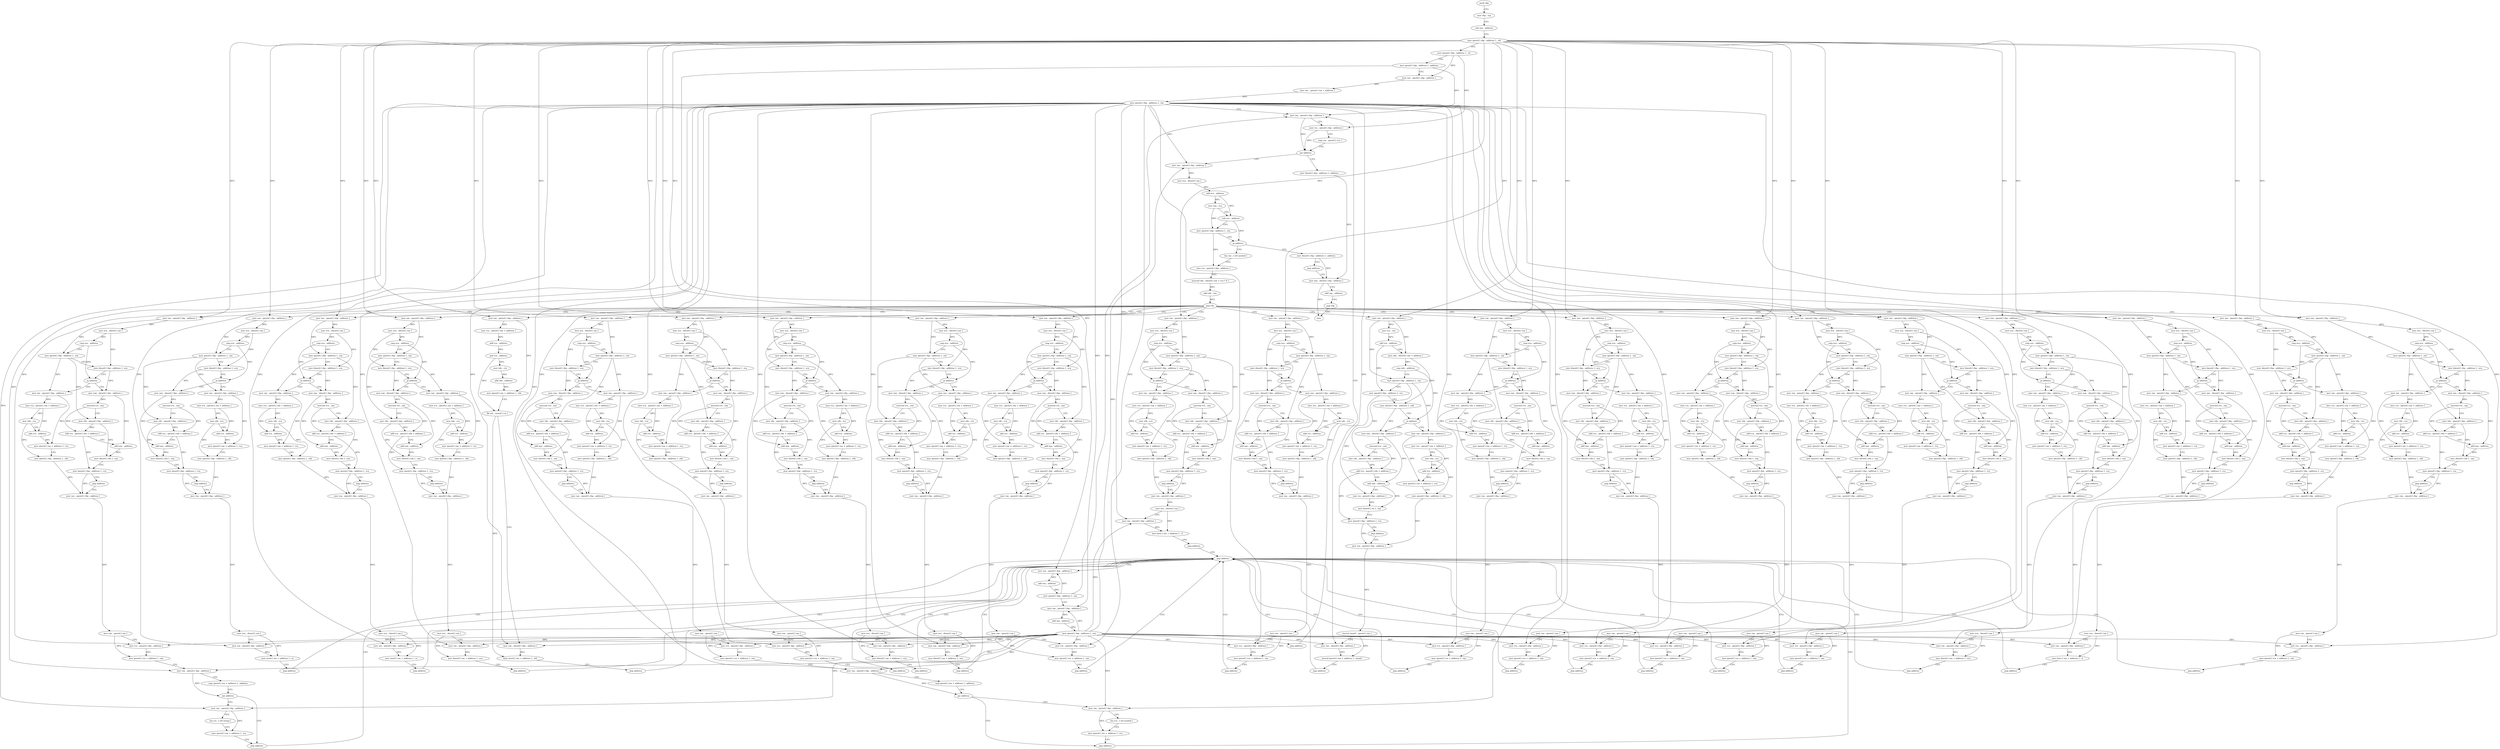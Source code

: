 digraph "func" {
"4391616" [label = "push rbp" ]
"4391617" [label = "mov rbp , rsp" ]
"4391620" [label = "sub rsp , address" ]
"4391627" [label = "mov qword [ rbp - address ] , rdi" ]
"4391631" [label = "mov qword [ rbp - address ] , rsi" ]
"4391635" [label = "mov qword [ rbp - address ] , address" ]
"4391643" [label = "mov rax , qword [ rbp - address ]" ]
"4391647" [label = "mov rax , qword [ rax + address ]" ]
"4391651" [label = "mov qword [ rbp - address ] , rax" ]
"4391655" [label = "mov rax , qword [ rbp - address ]" ]
"4394322" [label = "mov dword [ rbp - address ] , address" ]
"4394329" [label = "mov eax , dword [ rbp - address ]" ]
"4391672" [label = "mov rax , qword [ rbp - address ]" ]
"4391676" [label = "mov ecx , dword [ rax ]" ]
"4391678" [label = "add ecx , address" ]
"4391681" [label = "mov eax , ecx" ]
"4391683" [label = "sub ecx , address" ]
"4391686" [label = "mov qword [ rbp - address ] , rax" ]
"4391690" [label = "ja address" ]
"4394272" [label = "mov dword [ rbp - address ] , address" ]
"4391696" [label = "lea rax , [ rel symbol ]" ]
"4394279" [label = "jmp address" ]
"4391703" [label = "mov rcx , qword [ rbp - address ]" ]
"4391707" [label = "movsxd rdx , dword [ rax + rcx * 4 ]" ]
"4391711" [label = "add rdx , rax" ]
"4391714" [label = "jmp rdx" ]
"4391716" [label = "mov rax , qword [ rbp - address ]" ]
"4391810" [label = "mov rax , qword [ rbp - address ]" ]
"4391904" [label = "mov rax , qword [ rbp - address ]" ]
"4391999" [label = "mov rax , qword [ rbp - address ]" ]
"4392109" [label = "mov rax , qword [ rbp - address ]" ]
"4392227" [label = "mov rax , qword [ rbp - address ]" ]
"4392345" [label = "mov rax , qword [ rbp - address ]" ]
"4392465" [label = "mov rax , qword [ rbp - address ]" ]
"4392585" [label = "mov rax , qword [ rbp - address ]" ]
"4392705" [label = "mov rax , qword [ rbp - address ]" ]
"4392825" [label = "mov rax , qword [ rbp - address ]" ]
"4392975" [label = "mov rax , qword [ rbp - address ]" ]
"4393016" [label = "mov rax , qword [ rbp - address ]" ]
"4393134" [label = "mov rax , qword [ rbp - address ]" ]
"4393252" [label = "mov rax , qword [ rbp - address ]" ]
"4393402" [label = "mov rax , qword [ rbp - address ]" ]
"4393552" [label = "mov rax , qword [ rbp - address ]" ]
"4393672" [label = "mov rax , qword [ rbp - address ]" ]
"4393792" [label = "mov rax , qword [ rbp - address ]" ]
"4393912" [label = "mov rax , qword [ rbp - address ]" ]
"4394032" [label = "mov rax , qword [ rbp - address ]" ]
"4394152" [label = "mov rax , qword [ rbp - address ]" ]
"4394332" [label = "add rsp , address" ]
"4394339" [label = "pop rbp" ]
"4394340" [label = "retn" ]
"4391720" [label = "mov ecx , dword [ rax ]" ]
"4391722" [label = "cmp ecx , address" ]
"4391725" [label = "mov qword [ rbp - address ] , rax" ]
"4391729" [label = "mov dword [ rbp - address ] , ecx" ]
"4391732" [label = "ja address" ]
"4391766" [label = "mov rax , qword [ rbp - address ]" ]
"4391738" [label = "mov eax , dword [ rbp - address ]" ]
"4391814" [label = "mov ecx , dword [ rax ]" ]
"4391816" [label = "cmp ecx , address" ]
"4391819" [label = "mov qword [ rbp - address ] , rax" ]
"4391823" [label = "mov dword [ rbp - address ] , ecx" ]
"4391826" [label = "ja address" ]
"4391860" [label = "mov rax , qword [ rbp - address ]" ]
"4391832" [label = "mov eax , dword [ rbp - address ]" ]
"4391908" [label = "mov ecx , dword [ rax ]" ]
"4391910" [label = "cmp ecx , address" ]
"4391913" [label = "mov qword [ rbp - address ] , rax" ]
"4391917" [label = "mov dword [ rbp - address ] , ecx" ]
"4391920" [label = "ja address" ]
"4391954" [label = "mov rax , qword [ rbp - address ]" ]
"4391926" [label = "mov eax , dword [ rbp - address ]" ]
"4392003" [label = "mov ecx , dword [ rax ]" ]
"4392005" [label = "cmp ecx , address" ]
"4392008" [label = "mov qword [ rbp - address ] , rax" ]
"4392012" [label = "mov dword [ rbp - address ] , ecx" ]
"4392018" [label = "ja address" ]
"4392058" [label = "mov rax , qword [ rbp - address ]" ]
"4392024" [label = "mov eax , dword [ rbp - address ]" ]
"4392113" [label = "mov ecx , dword [ rax ]" ]
"4392115" [label = "cmp ecx , address" ]
"4392118" [label = "mov qword [ rbp - address ] , rax" ]
"4392125" [label = "mov dword [ rbp - address ] , ecx" ]
"4392131" [label = "ja address" ]
"4392174" [label = "mov rax , qword [ rbp - address ]" ]
"4392137" [label = "mov eax , dword [ rbp - address ]" ]
"4392231" [label = "mov ecx , dword [ rax ]" ]
"4392233" [label = "cmp ecx , address" ]
"4392236" [label = "mov qword [ rbp - address ] , rax" ]
"4392243" [label = "mov dword [ rbp - address ] , ecx" ]
"4392249" [label = "ja address" ]
"4392292" [label = "mov rax , qword [ rbp - address ]" ]
"4392255" [label = "mov eax , dword [ rbp - address ]" ]
"4392349" [label = "mov ecx , dword [ rax ]" ]
"4392351" [label = "cmp ecx , address" ]
"4392354" [label = "mov qword [ rbp - address ] , rax" ]
"4392361" [label = "mov dword [ rbp - address ] , ecx" ]
"4392367" [label = "ja address" ]
"4392410" [label = "mov rax , qword [ rbp - address ]" ]
"4392373" [label = "mov eax , dword [ rbp - address ]" ]
"4392469" [label = "mov ecx , dword [ rax ]" ]
"4392471" [label = "cmp ecx , address" ]
"4392474" [label = "mov qword [ rbp - address ] , rax" ]
"4392481" [label = "mov dword [ rbp - address ] , ecx" ]
"4392487" [label = "ja address" ]
"4392530" [label = "mov rax , qword [ rbp - address ]" ]
"4392493" [label = "mov eax , dword [ rbp - address ]" ]
"4392589" [label = "mov ecx , dword [ rax ]" ]
"4392591" [label = "cmp ecx , address" ]
"4392594" [label = "mov qword [ rbp - address ] , rax" ]
"4392601" [label = "mov dword [ rbp - address ] , ecx" ]
"4392607" [label = "ja address" ]
"4392650" [label = "mov rax , qword [ rbp - address ]" ]
"4392613" [label = "mov eax , dword [ rbp - address ]" ]
"4392709" [label = "mov ecx , dword [ rax ]" ]
"4392711" [label = "cmp ecx , address" ]
"4392714" [label = "mov qword [ rbp - address ] , rax" ]
"4392721" [label = "mov dword [ rbp - address ] , ecx" ]
"4392727" [label = "ja address" ]
"4392770" [label = "mov rax , qword [ rbp - address ]" ]
"4392733" [label = "mov eax , dword [ rbp - address ]" ]
"4392829" [label = "mov rcx , rax" ]
"4392832" [label = "add rcx , address" ]
"4392839" [label = "mov edx , dword [ rax + address ]" ]
"4392842" [label = "cmp edx , address" ]
"4392848" [label = "mov qword [ rbp - address ] , rax" ]
"4392855" [label = "mov qword [ rbp - address ] , rcx" ]
"4392862" [label = "mov dword [ rbp - address ] , edx" ]
"4392868" [label = "ja address" ]
"4392918" [label = "mov rax , qword [ rbp - address ]" ]
"4392874" [label = "mov eax , dword [ rbp - address ]" ]
"4392979" [label = "mov rcx , qword [ rax + address ]" ]
"4392983" [label = "add rcx , address" ]
"4392987" [label = "and rcx , address" ]
"4392991" [label = "mov rdx , rcx" ]
"4392994" [label = "add rdx , address" ]
"4392998" [label = "mov qword [ rax + address ] , rdx" ]
"4393002" [label = "fld st0 , tword [ rcx ]" ]
"4393004" [label = "mov rax , qword [ rbp - address ]" ]
"4393008" [label = "fstp tword [ rax + address ] , st0" ]
"4393011" [label = "jmp address" ]
"4394284" [label = "jmp address" ]
"4393020" [label = "mov ecx , dword [ rax ]" ]
"4393022" [label = "cmp ecx , address" ]
"4393025" [label = "mov qword [ rbp - address ] , rax" ]
"4393032" [label = "mov dword [ rbp - address ] , ecx" ]
"4393038" [label = "ja address" ]
"4393081" [label = "mov rax , qword [ rbp - address ]" ]
"4393044" [label = "mov eax , dword [ rbp - address ]" ]
"4393138" [label = "mov ecx , dword [ rax ]" ]
"4393140" [label = "cmp ecx , address" ]
"4393143" [label = "mov qword [ rbp - address ] , rax" ]
"4393150" [label = "mov dword [ rbp - address ] , ecx" ]
"4393156" [label = "ja address" ]
"4393199" [label = "mov rax , qword [ rbp - address ]" ]
"4393162" [label = "mov eax , dword [ rbp - address ]" ]
"4393256" [label = "mov ecx , dword [ rax ]" ]
"4393258" [label = "cmp ecx , address" ]
"4393261" [label = "mov qword [ rbp - address ] , rax" ]
"4393268" [label = "mov dword [ rbp - address ] , ecx" ]
"4393274" [label = "ja address" ]
"4393317" [label = "mov rax , qword [ rbp - address ]" ]
"4393280" [label = "mov eax , dword [ rbp - address ]" ]
"4393406" [label = "mov ecx , dword [ rax ]" ]
"4393408" [label = "cmp ecx , address" ]
"4393411" [label = "mov qword [ rbp - address ] , rax" ]
"4393418" [label = "mov dword [ rbp - address ] , ecx" ]
"4393424" [label = "ja address" ]
"4393467" [label = "mov rax , qword [ rbp - address ]" ]
"4393430" [label = "mov eax , dword [ rbp - address ]" ]
"4393556" [label = "mov ecx , dword [ rax ]" ]
"4393558" [label = "cmp ecx , address" ]
"4393561" [label = "mov qword [ rbp - address ] , rax" ]
"4393568" [label = "mov dword [ rbp - address ] , ecx" ]
"4393574" [label = "ja address" ]
"4393617" [label = "mov rax , qword [ rbp - address ]" ]
"4393580" [label = "mov eax , dword [ rbp - address ]" ]
"4393676" [label = "mov ecx , dword [ rax ]" ]
"4393678" [label = "cmp ecx , address" ]
"4393681" [label = "mov qword [ rbp - address ] , rax" ]
"4393688" [label = "mov dword [ rbp - address ] , ecx" ]
"4393694" [label = "ja address" ]
"4393737" [label = "mov rax , qword [ rbp - address ]" ]
"4393700" [label = "mov eax , dword [ rbp - address ]" ]
"4393796" [label = "mov ecx , dword [ rax ]" ]
"4393798" [label = "cmp ecx , address" ]
"4393801" [label = "mov qword [ rbp - address ] , rax" ]
"4393808" [label = "mov dword [ rbp - address ] , ecx" ]
"4393814" [label = "ja address" ]
"4393857" [label = "mov rax , qword [ rbp - address ]" ]
"4393820" [label = "mov eax , dword [ rbp - address ]" ]
"4393916" [label = "mov ecx , dword [ rax ]" ]
"4393918" [label = "cmp ecx , address" ]
"4393921" [label = "mov qword [ rbp - address ] , rax" ]
"4393928" [label = "mov dword [ rbp - address ] , ecx" ]
"4393934" [label = "ja address" ]
"4393977" [label = "mov rax , qword [ rbp - address ]" ]
"4393940" [label = "mov eax , dword [ rbp - address ]" ]
"4394036" [label = "mov ecx , dword [ rax ]" ]
"4394038" [label = "cmp ecx , address" ]
"4394041" [label = "mov qword [ rbp - address ] , rax" ]
"4394048" [label = "mov dword [ rbp - address ] , ecx" ]
"4394054" [label = "ja address" ]
"4394097" [label = "mov rax , qword [ rbp - address ]" ]
"4394060" [label = "mov eax , dword [ rbp - address ]" ]
"4394156" [label = "mov ecx , dword [ rax ]" ]
"4394158" [label = "cmp ecx , address" ]
"4394161" [label = "mov qword [ rbp - address ] , rax" ]
"4394168" [label = "mov dword [ rbp - address ] , ecx" ]
"4394174" [label = "ja address" ]
"4394217" [label = "mov rax , qword [ rbp - address ]" ]
"4394180" [label = "mov eax , dword [ rbp - address ]" ]
"4391770" [label = "mov rcx , qword [ rax + address ]" ]
"4391774" [label = "mov rdx , rcx" ]
"4391777" [label = "add rcx , address" ]
"4391784" [label = "mov qword [ rax + address ] , rcx" ]
"4391788" [label = "mov qword [ rbp - address ] , rdx" ]
"4391792" [label = "mov rax , qword [ rbp - address ]" ]
"4391741" [label = "movsxd rcx , eax" ]
"4391744" [label = "mov rdx , qword [ rbp - address ]" ]
"4391748" [label = "add rcx , qword [ rdx + address ]" ]
"4391752" [label = "add eax , address" ]
"4391755" [label = "mov dword [ rdx ] , eax" ]
"4391757" [label = "mov qword [ rbp - address ] , rcx" ]
"4391761" [label = "jmp address" ]
"4391864" [label = "mov rcx , qword [ rax + address ]" ]
"4391868" [label = "mov rdx , rcx" ]
"4391871" [label = "add rcx , address" ]
"4391878" [label = "mov qword [ rax + address ] , rcx" ]
"4391882" [label = "mov qword [ rbp - address ] , rdx" ]
"4391886" [label = "mov rax , qword [ rbp - address ]" ]
"4391835" [label = "movsxd rcx , eax" ]
"4391838" [label = "mov rdx , qword [ rbp - address ]" ]
"4391842" [label = "add rcx , qword [ rdx + address ]" ]
"4391846" [label = "add eax , address" ]
"4391849" [label = "mov dword [ rdx ] , eax" ]
"4391851" [label = "mov qword [ rbp - address ] , rcx" ]
"4391855" [label = "jmp address" ]
"4391958" [label = "mov rcx , qword [ rax + address ]" ]
"4391962" [label = "mov rdx , rcx" ]
"4391965" [label = "add rcx , address" ]
"4391972" [label = "mov qword [ rax + address ] , rcx" ]
"4391976" [label = "mov qword [ rbp - address ] , rdx" ]
"4391980" [label = "mov rax , qword [ rbp - address ]" ]
"4391929" [label = "movsxd rcx , eax" ]
"4391932" [label = "mov rdx , qword [ rbp - address ]" ]
"4391936" [label = "add rcx , qword [ rdx + address ]" ]
"4391940" [label = "add eax , address" ]
"4391943" [label = "mov dword [ rdx ] , eax" ]
"4391945" [label = "mov qword [ rbp - address ] , rcx" ]
"4391949" [label = "jmp address" ]
"4392062" [label = "mov rcx , qword [ rax + address ]" ]
"4392066" [label = "mov rdx , rcx" ]
"4392069" [label = "add rcx , address" ]
"4392076" [label = "mov qword [ rax + address ] , rcx" ]
"4392080" [label = "mov qword [ rbp - address ] , rdx" ]
"4392087" [label = "mov rax , qword [ rbp - address ]" ]
"4392030" [label = "movsxd rcx , eax" ]
"4392033" [label = "mov rdx , qword [ rbp - address ]" ]
"4392037" [label = "add rcx , qword [ rdx + address ]" ]
"4392041" [label = "add eax , address" ]
"4392044" [label = "mov dword [ rdx ] , eax" ]
"4392046" [label = "mov qword [ rbp - address ] , rcx" ]
"4392053" [label = "jmp address" ]
"4392181" [label = "mov rcx , qword [ rax + address ]" ]
"4392185" [label = "mov rdx , rcx" ]
"4392188" [label = "add rcx , address" ]
"4392195" [label = "mov qword [ rax + address ] , rcx" ]
"4392199" [label = "mov qword [ rbp - address ] , rdx" ]
"4392206" [label = "mov rax , qword [ rbp - address ]" ]
"4392143" [label = "movsxd rcx , eax" ]
"4392146" [label = "mov rdx , qword [ rbp - address ]" ]
"4392153" [label = "add rcx , qword [ rdx + address ]" ]
"4392157" [label = "add eax , address" ]
"4392160" [label = "mov dword [ rdx ] , eax" ]
"4392162" [label = "mov qword [ rbp - address ] , rcx" ]
"4392169" [label = "jmp address" ]
"4392299" [label = "mov rcx , qword [ rax + address ]" ]
"4392303" [label = "mov rdx , rcx" ]
"4392306" [label = "add rcx , address" ]
"4392313" [label = "mov qword [ rax + address ] , rcx" ]
"4392317" [label = "mov qword [ rbp - address ] , rdx" ]
"4392324" [label = "mov rax , qword [ rbp - address ]" ]
"4392261" [label = "movsxd rcx , eax" ]
"4392264" [label = "mov rdx , qword [ rbp - address ]" ]
"4392271" [label = "add rcx , qword [ rdx + address ]" ]
"4392275" [label = "add eax , address" ]
"4392278" [label = "mov dword [ rdx ] , eax" ]
"4392280" [label = "mov qword [ rbp - address ] , rcx" ]
"4392287" [label = "jmp address" ]
"4392417" [label = "mov rcx , qword [ rax + address ]" ]
"4392421" [label = "mov rdx , rcx" ]
"4392424" [label = "add rcx , address" ]
"4392431" [label = "mov qword [ rax + address ] , rcx" ]
"4392435" [label = "mov qword [ rbp - address ] , rdx" ]
"4392442" [label = "mov rax , qword [ rbp - address ]" ]
"4392379" [label = "movsxd rcx , eax" ]
"4392382" [label = "mov rdx , qword [ rbp - address ]" ]
"4392389" [label = "add rcx , qword [ rdx + address ]" ]
"4392393" [label = "add eax , address" ]
"4392396" [label = "mov dword [ rdx ] , eax" ]
"4392398" [label = "mov qword [ rbp - address ] , rcx" ]
"4392405" [label = "jmp address" ]
"4392537" [label = "mov rcx , qword [ rax + address ]" ]
"4392541" [label = "mov rdx , rcx" ]
"4392544" [label = "add rcx , address" ]
"4392551" [label = "mov qword [ rax + address ] , rcx" ]
"4392555" [label = "mov qword [ rbp - address ] , rdx" ]
"4392562" [label = "mov rax , qword [ rbp - address ]" ]
"4392499" [label = "movsxd rcx , eax" ]
"4392502" [label = "mov rdx , qword [ rbp - address ]" ]
"4392509" [label = "add rcx , qword [ rdx + address ]" ]
"4392513" [label = "add eax , address" ]
"4392516" [label = "mov dword [ rdx ] , eax" ]
"4392518" [label = "mov qword [ rbp - address ] , rcx" ]
"4392525" [label = "jmp address" ]
"4392657" [label = "mov rcx , qword [ rax + address ]" ]
"4392661" [label = "mov rdx , rcx" ]
"4392664" [label = "add rcx , address" ]
"4392671" [label = "mov qword [ rax + address ] , rcx" ]
"4392675" [label = "mov qword [ rbp - address ] , rdx" ]
"4392682" [label = "mov rax , qword [ rbp - address ]" ]
"4392619" [label = "movsxd rcx , eax" ]
"4392622" [label = "mov rdx , qword [ rbp - address ]" ]
"4392629" [label = "add rcx , qword [ rdx + address ]" ]
"4392633" [label = "add eax , address" ]
"4392636" [label = "mov dword [ rdx ] , eax" ]
"4392638" [label = "mov qword [ rbp - address ] , rcx" ]
"4392645" [label = "jmp address" ]
"4392777" [label = "mov rcx , qword [ rax + address ]" ]
"4392781" [label = "mov rdx , rcx" ]
"4392784" [label = "add rcx , address" ]
"4392791" [label = "mov qword [ rax + address ] , rcx" ]
"4392795" [label = "mov qword [ rbp - address ] , rdx" ]
"4392802" [label = "mov rax , qword [ rbp - address ]" ]
"4392739" [label = "movsxd rcx , eax" ]
"4392742" [label = "mov rdx , qword [ rbp - address ]" ]
"4392749" [label = "add rcx , qword [ rdx + address ]" ]
"4392753" [label = "add eax , address" ]
"4392756" [label = "mov dword [ rdx ] , eax" ]
"4392758" [label = "mov qword [ rbp - address ] , rcx" ]
"4392765" [label = "jmp address" ]
"4392925" [label = "mov rcx , qword [ rax + address ]" ]
"4392929" [label = "mov rdx , rcx" ]
"4392932" [label = "add rcx , address" ]
"4392939" [label = "mov qword [ rax + address ] , rcx" ]
"4392943" [label = "mov qword [ rbp - address ] , rdx" ]
"4392950" [label = "mov rax , qword [ rbp - address ]" ]
"4392880" [label = "movsxd rcx , eax" ]
"4392883" [label = "mov rdx , qword [ rbp - address ]" ]
"4392890" [label = "add rcx , qword [ rdx + address ]" ]
"4392894" [label = "add eax , address" ]
"4392897" [label = "mov rsi , qword [ rbp - address ]" ]
"4392904" [label = "mov dword [ rsi ] , eax" ]
"4392906" [label = "mov qword [ rbp - address ] , rcx" ]
"4392913" [label = "jmp address" ]
"4394289" [label = "mov rax , qword [ rbp - address ]" ]
"4393088" [label = "mov rcx , qword [ rax + address ]" ]
"4393092" [label = "mov rdx , rcx" ]
"4393095" [label = "add rcx , address" ]
"4393102" [label = "mov qword [ rax + address ] , rcx" ]
"4393106" [label = "mov qword [ rbp - address ] , rdx" ]
"4393113" [label = "mov rax , qword [ rbp - address ]" ]
"4393050" [label = "movsxd rcx , eax" ]
"4393053" [label = "mov rdx , qword [ rbp - address ]" ]
"4393060" [label = "add rcx , qword [ rdx + address ]" ]
"4393064" [label = "add eax , address" ]
"4393067" [label = "mov dword [ rdx ] , eax" ]
"4393069" [label = "mov qword [ rbp - address ] , rcx" ]
"4393076" [label = "jmp address" ]
"4393206" [label = "mov rcx , qword [ rax + address ]" ]
"4393210" [label = "mov rdx , rcx" ]
"4393213" [label = "add rcx , address" ]
"4393220" [label = "mov qword [ rax + address ] , rcx" ]
"4393224" [label = "mov qword [ rbp - address ] , rdx" ]
"4393231" [label = "mov rax , qword [ rbp - address ]" ]
"4393168" [label = "movsxd rcx , eax" ]
"4393171" [label = "mov rdx , qword [ rbp - address ]" ]
"4393178" [label = "add rcx , qword [ rdx + address ]" ]
"4393182" [label = "add eax , address" ]
"4393185" [label = "mov dword [ rdx ] , eax" ]
"4393187" [label = "mov qword [ rbp - address ] , rcx" ]
"4393194" [label = "jmp address" ]
"4393324" [label = "mov rcx , qword [ rax + address ]" ]
"4393328" [label = "mov rdx , rcx" ]
"4393331" [label = "add rcx , address" ]
"4393338" [label = "mov qword [ rax + address ] , rcx" ]
"4393342" [label = "mov qword [ rbp - address ] , rdx" ]
"4393349" [label = "mov rax , qword [ rbp - address ]" ]
"4393286" [label = "movsxd rcx , eax" ]
"4393289" [label = "mov rdx , qword [ rbp - address ]" ]
"4393296" [label = "add rcx , qword [ rdx + address ]" ]
"4393300" [label = "add eax , address" ]
"4393303" [label = "mov dword [ rdx ] , eax" ]
"4393305" [label = "mov qword [ rbp - address ] , rcx" ]
"4393312" [label = "jmp address" ]
"4393474" [label = "mov rcx , qword [ rax + address ]" ]
"4393478" [label = "mov rdx , rcx" ]
"4393481" [label = "add rcx , address" ]
"4393488" [label = "mov qword [ rax + address ] , rcx" ]
"4393492" [label = "mov qword [ rbp - address ] , rdx" ]
"4393499" [label = "mov rax , qword [ rbp - address ]" ]
"4393436" [label = "movsxd rcx , eax" ]
"4393439" [label = "mov rdx , qword [ rbp - address ]" ]
"4393446" [label = "add rcx , qword [ rdx + address ]" ]
"4393450" [label = "add eax , address" ]
"4393453" [label = "mov dword [ rdx ] , eax" ]
"4393455" [label = "mov qword [ rbp - address ] , rcx" ]
"4393462" [label = "jmp address" ]
"4393624" [label = "mov rcx , qword [ rax + address ]" ]
"4393628" [label = "mov rdx , rcx" ]
"4393631" [label = "add rcx , address" ]
"4393638" [label = "mov qword [ rax + address ] , rcx" ]
"4393642" [label = "mov qword [ rbp - address ] , rdx" ]
"4393649" [label = "mov rax , qword [ rbp - address ]" ]
"4393586" [label = "movsxd rcx , eax" ]
"4393589" [label = "mov rdx , qword [ rbp - address ]" ]
"4393596" [label = "add rcx , qword [ rdx + address ]" ]
"4393600" [label = "add eax , address" ]
"4393603" [label = "mov dword [ rdx ] , eax" ]
"4393605" [label = "mov qword [ rbp - address ] , rcx" ]
"4393612" [label = "jmp address" ]
"4393744" [label = "mov rcx , qword [ rax + address ]" ]
"4393748" [label = "mov rdx , rcx" ]
"4393751" [label = "add rcx , address" ]
"4393758" [label = "mov qword [ rax + address ] , rcx" ]
"4393762" [label = "mov qword [ rbp - address ] , rdx" ]
"4393769" [label = "mov rax , qword [ rbp - address ]" ]
"4393706" [label = "movsxd rcx , eax" ]
"4393709" [label = "mov rdx , qword [ rbp - address ]" ]
"4393716" [label = "add rcx , qword [ rdx + address ]" ]
"4393720" [label = "add eax , address" ]
"4393723" [label = "mov dword [ rdx ] , eax" ]
"4393725" [label = "mov qword [ rbp - address ] , rcx" ]
"4393732" [label = "jmp address" ]
"4393864" [label = "mov rcx , qword [ rax + address ]" ]
"4393868" [label = "mov rdx , rcx" ]
"4393871" [label = "add rcx , address" ]
"4393878" [label = "mov qword [ rax + address ] , rcx" ]
"4393882" [label = "mov qword [ rbp - address ] , rdx" ]
"4393889" [label = "mov rax , qword [ rbp - address ]" ]
"4393826" [label = "movsxd rcx , eax" ]
"4393829" [label = "mov rdx , qword [ rbp - address ]" ]
"4393836" [label = "add rcx , qword [ rdx + address ]" ]
"4393840" [label = "add eax , address" ]
"4393843" [label = "mov dword [ rdx ] , eax" ]
"4393845" [label = "mov qword [ rbp - address ] , rcx" ]
"4393852" [label = "jmp address" ]
"4393984" [label = "mov rcx , qword [ rax + address ]" ]
"4393988" [label = "mov rdx , rcx" ]
"4393991" [label = "add rcx , address" ]
"4393998" [label = "mov qword [ rax + address ] , rcx" ]
"4394002" [label = "mov qword [ rbp - address ] , rdx" ]
"4394009" [label = "mov rax , qword [ rbp - address ]" ]
"4393946" [label = "movsxd rcx , eax" ]
"4393949" [label = "mov rdx , qword [ rbp - address ]" ]
"4393956" [label = "add rcx , qword [ rdx + address ]" ]
"4393960" [label = "add eax , address" ]
"4393963" [label = "mov dword [ rdx ] , eax" ]
"4393965" [label = "mov qword [ rbp - address ] , rcx" ]
"4393972" [label = "jmp address" ]
"4394104" [label = "mov rcx , qword [ rax + address ]" ]
"4394108" [label = "mov rdx , rcx" ]
"4394111" [label = "add rcx , address" ]
"4394118" [label = "mov qword [ rax + address ] , rcx" ]
"4394122" [label = "mov qword [ rbp - address ] , rdx" ]
"4394129" [label = "mov rax , qword [ rbp - address ]" ]
"4394066" [label = "movsxd rcx , eax" ]
"4394069" [label = "mov rdx , qword [ rbp - address ]" ]
"4394076" [label = "add rcx , qword [ rdx + address ]" ]
"4394080" [label = "add eax , address" ]
"4394083" [label = "mov dword [ rdx ] , eax" ]
"4394085" [label = "mov qword [ rbp - address ] , rcx" ]
"4394092" [label = "jmp address" ]
"4394224" [label = "mov rcx , qword [ rax + address ]" ]
"4394228" [label = "mov rdx , rcx" ]
"4394231" [label = "add rcx , address" ]
"4394238" [label = "mov qword [ rax + address ] , rcx" ]
"4394242" [label = "mov qword [ rbp - address ] , rdx" ]
"4394249" [label = "mov rax , qword [ rbp - address ]" ]
"4394186" [label = "movsxd rcx , eax" ]
"4394189" [label = "mov rdx , qword [ rbp - address ]" ]
"4394196" [label = "add rcx , qword [ rdx + address ]" ]
"4394200" [label = "add eax , address" ]
"4394203" [label = "mov dword [ rdx ] , eax" ]
"4394205" [label = "mov qword [ rbp - address ] , rcx" ]
"4394212" [label = "jmp address" ]
"4391796" [label = "mov ecx , dword [ rax ]" ]
"4391798" [label = "mov rax , qword [ rbp - address ]" ]
"4391802" [label = "mov byte [ rax + address ] , cl" ]
"4391805" [label = "jmp address" ]
"4391890" [label = "mov ecx , dword [ rax ]" ]
"4391892" [label = "mov rax , qword [ rbp - address ]" ]
"4391896" [label = "mov byte [ rax + address ] , cl" ]
"4391899" [label = "jmp address" ]
"4391984" [label = "mov ecx , dword [ rax ]" ]
"4391986" [label = "mov rax , qword [ rbp - address ]" ]
"4391990" [label = "mov word [ rax + address ] , cx" ]
"4391994" [label = "jmp address" ]
"4392094" [label = "mov ecx , dword [ rax ]" ]
"4392096" [label = "mov rax , qword [ rbp - address ]" ]
"4392100" [label = "mov word [ rax + address ] , cx" ]
"4392104" [label = "jmp address" ]
"4392213" [label = "mov ecx , dword [ rax ]" ]
"4392215" [label = "mov rax , qword [ rbp - address ]" ]
"4392219" [label = "mov dword [ rax + address ] , ecx" ]
"4392222" [label = "jmp address" ]
"4392331" [label = "mov ecx , dword [ rax ]" ]
"4392333" [label = "mov rax , qword [ rbp - address ]" ]
"4392337" [label = "mov dword [ rax + address ] , ecx" ]
"4392340" [label = "jmp address" ]
"4392449" [label = "mov rax , qword [ rax ]" ]
"4392452" [label = "mov rcx , qword [ rbp - address ]" ]
"4392456" [label = "mov qword [ rcx + address ] , rax" ]
"4392460" [label = "jmp address" ]
"4392569" [label = "mov rax , qword [ rax ]" ]
"4392572" [label = "mov rcx , qword [ rbp - address ]" ]
"4392576" [label = "mov qword [ rcx + address ] , rax" ]
"4392580" [label = "jmp address" ]
"4392689" [label = "mov rax , qword [ rax ]" ]
"4392692" [label = "mov rcx , qword [ rbp - address ]" ]
"4392696" [label = "mov qword [ rcx + address ] , rax" ]
"4392700" [label = "jmp address" ]
"4392809" [label = "mov rax , qword [ rax ]" ]
"4392812" [label = "mov rcx , qword [ rbp - address ]" ]
"4392816" [label = "mov qword [ rcx + address ] , rax" ]
"4392820" [label = "jmp address" ]
"4392957" [label = "movsd xmm0 , qword [ rax ]" ]
"4392961" [label = "mov rax , qword [ rbp - address ]" ]
"4392965" [label = "movsd qword [ rax + address ] , xmm0" ]
"4392970" [label = "jmp address" ]
"4394293" [label = "add rax , address" ]
"4394299" [label = "mov qword [ rbp - address ] , rax" ]
"4394303" [label = "mov rax , qword [ rbp - address ]" ]
"4394307" [label = "add rax , address" ]
"4394313" [label = "mov qword [ rbp - address ] , rax" ]
"4394317" [label = "jmp address" ]
"4393120" [label = "mov ecx , dword [ rax ]" ]
"4393122" [label = "mov rax , qword [ rbp - address ]" ]
"4393126" [label = "mov dword [ rax + address ] , ecx" ]
"4393129" [label = "jmp address" ]
"4393238" [label = "mov ecx , dword [ rax ]" ]
"4393240" [label = "mov rax , qword [ rbp - address ]" ]
"4393244" [label = "mov dword [ rax + address ] , ecx" ]
"4393247" [label = "jmp address" ]
"4393397" [label = "jmp address" ]
"4393382" [label = "mov rax , qword [ rbp - address ]" ]
"4393386" [label = "lea rcx , [ rel string ]" ]
"4393393" [label = "mov qword [ rax + address ] , rcx" ]
"4393356" [label = "mov rax , qword [ rax ]" ]
"4393359" [label = "mov rcx , qword [ rbp - address ]" ]
"4393363" [label = "mov qword [ rcx + address ] , rax" ]
"4393367" [label = "mov rax , qword [ rbp - address ]" ]
"4393371" [label = "cmp qword [ rax + address ] , address" ]
"4393376" [label = "jne address" ]
"4393547" [label = "jmp address" ]
"4393532" [label = "mov rax , qword [ rbp - address ]" ]
"4393536" [label = "lea rcx , [ rel symbol ]" ]
"4393543" [label = "mov qword [ rax + address ] , rcx" ]
"4393506" [label = "mov rax , qword [ rax ]" ]
"4393509" [label = "mov rcx , qword [ rbp - address ]" ]
"4393513" [label = "mov qword [ rcx + address ] , rax" ]
"4393517" [label = "mov rax , qword [ rbp - address ]" ]
"4393521" [label = "cmp qword [ rax + address ] , address" ]
"4393526" [label = "jne address" ]
"4393656" [label = "mov rax , qword [ rax ]" ]
"4393659" [label = "mov rcx , qword [ rbp - address ]" ]
"4393663" [label = "mov qword [ rcx + address ] , rax" ]
"4393667" [label = "jmp address" ]
"4393776" [label = "mov rax , qword [ rax ]" ]
"4393779" [label = "mov rcx , qword [ rbp - address ]" ]
"4393783" [label = "mov qword [ rcx + address ] , rax" ]
"4393787" [label = "jmp address" ]
"4393896" [label = "mov rax , qword [ rax ]" ]
"4393899" [label = "mov rcx , qword [ rbp - address ]" ]
"4393903" [label = "mov qword [ rcx + address ] , rax" ]
"4393907" [label = "jmp address" ]
"4394016" [label = "mov rax , qword [ rax ]" ]
"4394019" [label = "mov rcx , qword [ rbp - address ]" ]
"4394023" [label = "mov qword [ rcx + address ] , rax" ]
"4394027" [label = "jmp address" ]
"4394136" [label = "mov rax , qword [ rax ]" ]
"4394139" [label = "mov rcx , qword [ rbp - address ]" ]
"4394143" [label = "mov qword [ rcx + address ] , rax" ]
"4394147" [label = "jmp address" ]
"4394256" [label = "mov rax , qword [ rax ]" ]
"4394259" [label = "mov rcx , qword [ rbp - address ]" ]
"4394263" [label = "mov qword [ rcx + address ] , rax" ]
"4394267" [label = "jmp address" ]
"4391659" [label = "mov rcx , qword [ rbp - address ]" ]
"4391663" [label = "cmp rax , qword [ rcx ]" ]
"4391666" [label = "jae address" ]
"4391616" -> "4391617" [ label = "CFG" ]
"4391617" -> "4391620" [ label = "CFG" ]
"4391620" -> "4391627" [ label = "CFG" ]
"4391627" -> "4391631" [ label = "CFG" ]
"4391627" -> "4391716" [ label = "DFG" ]
"4391627" -> "4391810" [ label = "DFG" ]
"4391627" -> "4391904" [ label = "DFG" ]
"4391627" -> "4391999" [ label = "DFG" ]
"4391627" -> "4392109" [ label = "DFG" ]
"4391627" -> "4392227" [ label = "DFG" ]
"4391627" -> "4392345" [ label = "DFG" ]
"4391627" -> "4392465" [ label = "DFG" ]
"4391627" -> "4392585" [ label = "DFG" ]
"4391627" -> "4392705" [ label = "DFG" ]
"4391627" -> "4392825" [ label = "DFG" ]
"4391627" -> "4392975" [ label = "DFG" ]
"4391627" -> "4393016" [ label = "DFG" ]
"4391627" -> "4393134" [ label = "DFG" ]
"4391627" -> "4393252" [ label = "DFG" ]
"4391627" -> "4393402" [ label = "DFG" ]
"4391627" -> "4393552" [ label = "DFG" ]
"4391627" -> "4393672" [ label = "DFG" ]
"4391627" -> "4393792" [ label = "DFG" ]
"4391627" -> "4393912" [ label = "DFG" ]
"4391627" -> "4394032" [ label = "DFG" ]
"4391627" -> "4394152" [ label = "DFG" ]
"4391631" -> "4391635" [ label = "CFG" ]
"4391631" -> "4391643" [ label = "DFG" ]
"4391631" -> "4391659" [ label = "DFG" ]
"4391635" -> "4391643" [ label = "CFG" ]
"4391635" -> "4391655" [ label = "DFG" ]
"4391635" -> "4394289" [ label = "DFG" ]
"4391643" -> "4391647" [ label = "DFG" ]
"4391647" -> "4391651" [ label = "DFG" ]
"4391651" -> "4391655" [ label = "CFG" ]
"4391651" -> "4391672" [ label = "DFG" ]
"4391651" -> "4393004" [ label = "DFG" ]
"4391651" -> "4391798" [ label = "DFG" ]
"4391651" -> "4391892" [ label = "DFG" ]
"4391651" -> "4391986" [ label = "DFG" ]
"4391651" -> "4392096" [ label = "DFG" ]
"4391651" -> "4392215" [ label = "DFG" ]
"4391651" -> "4392333" [ label = "DFG" ]
"4391651" -> "4392452" [ label = "DFG" ]
"4391651" -> "4392572" [ label = "DFG" ]
"4391651" -> "4392692" [ label = "DFG" ]
"4391651" -> "4392812" [ label = "DFG" ]
"4391651" -> "4392961" [ label = "DFG" ]
"4391651" -> "4394303" [ label = "DFG" ]
"4391651" -> "4393122" [ label = "DFG" ]
"4391651" -> "4393240" [ label = "DFG" ]
"4391651" -> "4393359" [ label = "DFG" ]
"4391651" -> "4393367" [ label = "DFG" ]
"4391651" -> "4393509" [ label = "DFG" ]
"4391651" -> "4393517" [ label = "DFG" ]
"4391651" -> "4393659" [ label = "DFG" ]
"4391651" -> "4393779" [ label = "DFG" ]
"4391651" -> "4393899" [ label = "DFG" ]
"4391651" -> "4394019" [ label = "DFG" ]
"4391651" -> "4394139" [ label = "DFG" ]
"4391651" -> "4394259" [ label = "DFG" ]
"4391651" -> "4393382" [ label = "DFG" ]
"4391651" -> "4393532" [ label = "DFG" ]
"4391655" -> "4391659" [ label = "CFG" ]
"4391655" -> "4391666" [ label = "DFG" ]
"4394322" -> "4394329" [ label = "DFG" ]
"4394329" -> "4394332" [ label = "CFG" ]
"4394329" -> "4394340" [ label = "DFG" ]
"4391672" -> "4391676" [ label = "DFG" ]
"4391676" -> "4391678" [ label = "DFG" ]
"4391678" -> "4391681" [ label = "DFG" ]
"4391678" -> "4391683" [ label = "DFG" ]
"4391681" -> "4391683" [ label = "CFG" ]
"4391681" -> "4391686" [ label = "DFG" ]
"4391683" -> "4391686" [ label = "CFG" ]
"4391683" -> "4391690" [ label = "DFG" ]
"4391686" -> "4391690" [ label = "CFG" ]
"4391686" -> "4391703" [ label = "DFG" ]
"4391690" -> "4394272" [ label = "CFG" ]
"4391690" -> "4391696" [ label = "CFG" ]
"4394272" -> "4394279" [ label = "CFG" ]
"4394272" -> "4394329" [ label = "DFG" ]
"4391696" -> "4391703" [ label = "CFG" ]
"4394279" -> "4394329" [ label = "CFG" ]
"4391703" -> "4391707" [ label = "DFG" ]
"4391707" -> "4391711" [ label = "DFG" ]
"4391711" -> "4391714" [ label = "DFG" ]
"4391714" -> "4391716" [ label = "CFG" ]
"4391714" -> "4391810" [ label = "CFG" ]
"4391714" -> "4391904" [ label = "CFG" ]
"4391714" -> "4391999" [ label = "CFG" ]
"4391714" -> "4392109" [ label = "CFG" ]
"4391714" -> "4392227" [ label = "CFG" ]
"4391714" -> "4392345" [ label = "CFG" ]
"4391714" -> "4392465" [ label = "CFG" ]
"4391714" -> "4392585" [ label = "CFG" ]
"4391714" -> "4392705" [ label = "CFG" ]
"4391714" -> "4392825" [ label = "CFG" ]
"4391714" -> "4392975" [ label = "CFG" ]
"4391714" -> "4393016" [ label = "CFG" ]
"4391714" -> "4393134" [ label = "CFG" ]
"4391714" -> "4393252" [ label = "CFG" ]
"4391714" -> "4393402" [ label = "CFG" ]
"4391714" -> "4393552" [ label = "CFG" ]
"4391714" -> "4393672" [ label = "CFG" ]
"4391714" -> "4393792" [ label = "CFG" ]
"4391714" -> "4393912" [ label = "CFG" ]
"4391714" -> "4394032" [ label = "CFG" ]
"4391714" -> "4394152" [ label = "CFG" ]
"4391716" -> "4391720" [ label = "DFG" ]
"4391716" -> "4391725" [ label = "DFG" ]
"4391810" -> "4391814" [ label = "DFG" ]
"4391810" -> "4391819" [ label = "DFG" ]
"4391904" -> "4391908" [ label = "DFG" ]
"4391904" -> "4391913" [ label = "DFG" ]
"4391999" -> "4392003" [ label = "DFG" ]
"4391999" -> "4392008" [ label = "DFG" ]
"4392109" -> "4392113" [ label = "DFG" ]
"4392109" -> "4392118" [ label = "DFG" ]
"4392227" -> "4392231" [ label = "DFG" ]
"4392227" -> "4392236" [ label = "DFG" ]
"4392345" -> "4392349" [ label = "DFG" ]
"4392345" -> "4392354" [ label = "DFG" ]
"4392465" -> "4392469" [ label = "DFG" ]
"4392465" -> "4392474" [ label = "DFG" ]
"4392585" -> "4392589" [ label = "DFG" ]
"4392585" -> "4392594" [ label = "DFG" ]
"4392705" -> "4392709" [ label = "DFG" ]
"4392705" -> "4392714" [ label = "DFG" ]
"4392825" -> "4392829" [ label = "DFG" ]
"4392825" -> "4392839" [ label = "DFG" ]
"4392825" -> "4392848" [ label = "DFG" ]
"4392975" -> "4392979" [ label = "DFG" ]
"4392975" -> "4392998" [ label = "DFG" ]
"4393016" -> "4393020" [ label = "DFG" ]
"4393016" -> "4393025" [ label = "DFG" ]
"4393134" -> "4393138" [ label = "DFG" ]
"4393134" -> "4393143" [ label = "DFG" ]
"4393252" -> "4393256" [ label = "DFG" ]
"4393252" -> "4393261" [ label = "DFG" ]
"4393402" -> "4393406" [ label = "DFG" ]
"4393402" -> "4393411" [ label = "DFG" ]
"4393552" -> "4393556" [ label = "DFG" ]
"4393552" -> "4393561" [ label = "DFG" ]
"4393672" -> "4393676" [ label = "DFG" ]
"4393672" -> "4393681" [ label = "DFG" ]
"4393792" -> "4393796" [ label = "DFG" ]
"4393792" -> "4393801" [ label = "DFG" ]
"4393912" -> "4393916" [ label = "DFG" ]
"4393912" -> "4393921" [ label = "DFG" ]
"4394032" -> "4394036" [ label = "DFG" ]
"4394032" -> "4394041" [ label = "DFG" ]
"4394152" -> "4394156" [ label = "DFG" ]
"4394152" -> "4394161" [ label = "DFG" ]
"4394332" -> "4394339" [ label = "CFG" ]
"4394339" -> "4394340" [ label = "CFG" ]
"4391720" -> "4391722" [ label = "DFG" ]
"4391720" -> "4391729" [ label = "DFG" ]
"4391722" -> "4391725" [ label = "CFG" ]
"4391722" -> "4391732" [ label = "DFG" ]
"4391725" -> "4391729" [ label = "CFG" ]
"4391725" -> "4391766" [ label = "DFG" ]
"4391725" -> "4391744" [ label = "DFG" ]
"4391729" -> "4391732" [ label = "CFG" ]
"4391729" -> "4391738" [ label = "DFG" ]
"4391732" -> "4391766" [ label = "CFG" ]
"4391732" -> "4391738" [ label = "CFG" ]
"4391766" -> "4391770" [ label = "DFG" ]
"4391766" -> "4391784" [ label = "DFG" ]
"4391738" -> "4391741" [ label = "DFG" ]
"4391738" -> "4391752" [ label = "DFG" ]
"4391814" -> "4391816" [ label = "DFG" ]
"4391814" -> "4391823" [ label = "DFG" ]
"4391816" -> "4391819" [ label = "CFG" ]
"4391816" -> "4391826" [ label = "DFG" ]
"4391819" -> "4391823" [ label = "CFG" ]
"4391819" -> "4391860" [ label = "DFG" ]
"4391819" -> "4391838" [ label = "DFG" ]
"4391823" -> "4391826" [ label = "CFG" ]
"4391823" -> "4391832" [ label = "DFG" ]
"4391826" -> "4391860" [ label = "CFG" ]
"4391826" -> "4391832" [ label = "CFG" ]
"4391860" -> "4391864" [ label = "DFG" ]
"4391860" -> "4391878" [ label = "DFG" ]
"4391832" -> "4391835" [ label = "DFG" ]
"4391832" -> "4391846" [ label = "DFG" ]
"4391908" -> "4391910" [ label = "DFG" ]
"4391908" -> "4391917" [ label = "DFG" ]
"4391910" -> "4391913" [ label = "CFG" ]
"4391910" -> "4391920" [ label = "DFG" ]
"4391913" -> "4391917" [ label = "CFG" ]
"4391913" -> "4391954" [ label = "DFG" ]
"4391913" -> "4391932" [ label = "DFG" ]
"4391917" -> "4391920" [ label = "CFG" ]
"4391917" -> "4391926" [ label = "DFG" ]
"4391920" -> "4391954" [ label = "CFG" ]
"4391920" -> "4391926" [ label = "CFG" ]
"4391954" -> "4391958" [ label = "DFG" ]
"4391954" -> "4391972" [ label = "DFG" ]
"4391926" -> "4391929" [ label = "DFG" ]
"4391926" -> "4391940" [ label = "DFG" ]
"4392003" -> "4392005" [ label = "DFG" ]
"4392003" -> "4392012" [ label = "DFG" ]
"4392005" -> "4392008" [ label = "CFG" ]
"4392005" -> "4392018" [ label = "DFG" ]
"4392008" -> "4392012" [ label = "CFG" ]
"4392008" -> "4392058" [ label = "DFG" ]
"4392008" -> "4392033" [ label = "DFG" ]
"4392012" -> "4392018" [ label = "CFG" ]
"4392012" -> "4392024" [ label = "DFG" ]
"4392018" -> "4392058" [ label = "CFG" ]
"4392018" -> "4392024" [ label = "CFG" ]
"4392058" -> "4392062" [ label = "DFG" ]
"4392058" -> "4392076" [ label = "DFG" ]
"4392024" -> "4392030" [ label = "DFG" ]
"4392024" -> "4392041" [ label = "DFG" ]
"4392113" -> "4392115" [ label = "DFG" ]
"4392113" -> "4392125" [ label = "DFG" ]
"4392115" -> "4392118" [ label = "CFG" ]
"4392115" -> "4392131" [ label = "DFG" ]
"4392118" -> "4392125" [ label = "CFG" ]
"4392118" -> "4392174" [ label = "DFG" ]
"4392118" -> "4392146" [ label = "DFG" ]
"4392125" -> "4392131" [ label = "CFG" ]
"4392125" -> "4392137" [ label = "DFG" ]
"4392131" -> "4392174" [ label = "CFG" ]
"4392131" -> "4392137" [ label = "CFG" ]
"4392174" -> "4392181" [ label = "DFG" ]
"4392174" -> "4392195" [ label = "DFG" ]
"4392137" -> "4392143" [ label = "DFG" ]
"4392137" -> "4392157" [ label = "DFG" ]
"4392231" -> "4392233" [ label = "DFG" ]
"4392231" -> "4392243" [ label = "DFG" ]
"4392233" -> "4392236" [ label = "CFG" ]
"4392233" -> "4392249" [ label = "DFG" ]
"4392236" -> "4392243" [ label = "CFG" ]
"4392236" -> "4392292" [ label = "DFG" ]
"4392236" -> "4392264" [ label = "DFG" ]
"4392243" -> "4392249" [ label = "CFG" ]
"4392243" -> "4392255" [ label = "DFG" ]
"4392249" -> "4392292" [ label = "CFG" ]
"4392249" -> "4392255" [ label = "CFG" ]
"4392292" -> "4392299" [ label = "DFG" ]
"4392292" -> "4392313" [ label = "DFG" ]
"4392255" -> "4392261" [ label = "DFG" ]
"4392255" -> "4392275" [ label = "DFG" ]
"4392349" -> "4392351" [ label = "DFG" ]
"4392349" -> "4392361" [ label = "DFG" ]
"4392351" -> "4392354" [ label = "CFG" ]
"4392351" -> "4392367" [ label = "DFG" ]
"4392354" -> "4392361" [ label = "CFG" ]
"4392354" -> "4392410" [ label = "DFG" ]
"4392354" -> "4392382" [ label = "DFG" ]
"4392361" -> "4392367" [ label = "CFG" ]
"4392361" -> "4392373" [ label = "DFG" ]
"4392367" -> "4392410" [ label = "CFG" ]
"4392367" -> "4392373" [ label = "CFG" ]
"4392410" -> "4392417" [ label = "DFG" ]
"4392410" -> "4392431" [ label = "DFG" ]
"4392373" -> "4392379" [ label = "DFG" ]
"4392373" -> "4392393" [ label = "DFG" ]
"4392469" -> "4392471" [ label = "DFG" ]
"4392469" -> "4392481" [ label = "DFG" ]
"4392471" -> "4392474" [ label = "CFG" ]
"4392471" -> "4392487" [ label = "DFG" ]
"4392474" -> "4392481" [ label = "CFG" ]
"4392474" -> "4392530" [ label = "DFG" ]
"4392474" -> "4392502" [ label = "DFG" ]
"4392481" -> "4392487" [ label = "CFG" ]
"4392481" -> "4392493" [ label = "DFG" ]
"4392487" -> "4392530" [ label = "CFG" ]
"4392487" -> "4392493" [ label = "CFG" ]
"4392530" -> "4392537" [ label = "DFG" ]
"4392530" -> "4392551" [ label = "DFG" ]
"4392493" -> "4392499" [ label = "DFG" ]
"4392493" -> "4392513" [ label = "DFG" ]
"4392589" -> "4392591" [ label = "DFG" ]
"4392589" -> "4392601" [ label = "DFG" ]
"4392591" -> "4392594" [ label = "CFG" ]
"4392591" -> "4392607" [ label = "DFG" ]
"4392594" -> "4392601" [ label = "CFG" ]
"4392594" -> "4392650" [ label = "DFG" ]
"4392594" -> "4392622" [ label = "DFG" ]
"4392601" -> "4392607" [ label = "CFG" ]
"4392601" -> "4392613" [ label = "DFG" ]
"4392607" -> "4392650" [ label = "CFG" ]
"4392607" -> "4392613" [ label = "CFG" ]
"4392650" -> "4392657" [ label = "DFG" ]
"4392650" -> "4392671" [ label = "DFG" ]
"4392613" -> "4392619" [ label = "DFG" ]
"4392613" -> "4392633" [ label = "DFG" ]
"4392709" -> "4392711" [ label = "DFG" ]
"4392709" -> "4392721" [ label = "DFG" ]
"4392711" -> "4392714" [ label = "CFG" ]
"4392711" -> "4392727" [ label = "DFG" ]
"4392714" -> "4392721" [ label = "CFG" ]
"4392714" -> "4392770" [ label = "DFG" ]
"4392714" -> "4392742" [ label = "DFG" ]
"4392721" -> "4392727" [ label = "CFG" ]
"4392721" -> "4392733" [ label = "DFG" ]
"4392727" -> "4392770" [ label = "CFG" ]
"4392727" -> "4392733" [ label = "CFG" ]
"4392770" -> "4392777" [ label = "DFG" ]
"4392770" -> "4392791" [ label = "DFG" ]
"4392733" -> "4392739" [ label = "DFG" ]
"4392733" -> "4392753" [ label = "DFG" ]
"4392829" -> "4392832" [ label = "DFG" ]
"4392832" -> "4392839" [ label = "CFG" ]
"4392832" -> "4392855" [ label = "DFG" ]
"4392839" -> "4392842" [ label = "DFG" ]
"4392839" -> "4392862" [ label = "DFG" ]
"4392842" -> "4392848" [ label = "CFG" ]
"4392842" -> "4392868" [ label = "DFG" ]
"4392848" -> "4392855" [ label = "CFG" ]
"4392848" -> "4392918" [ label = "DFG" ]
"4392848" -> "4392883" [ label = "DFG" ]
"4392855" -> "4392862" [ label = "CFG" ]
"4392855" -> "4392897" [ label = "DFG" ]
"4392862" -> "4392868" [ label = "CFG" ]
"4392862" -> "4392874" [ label = "DFG" ]
"4392868" -> "4392918" [ label = "CFG" ]
"4392868" -> "4392874" [ label = "CFG" ]
"4392918" -> "4392925" [ label = "DFG" ]
"4392918" -> "4392939" [ label = "DFG" ]
"4392874" -> "4392880" [ label = "DFG" ]
"4392874" -> "4392894" [ label = "DFG" ]
"4392979" -> "4392983" [ label = "DFG" ]
"4392983" -> "4392987" [ label = "DFG" ]
"4392987" -> "4392991" [ label = "DFG" ]
"4392987" -> "4393002" [ label = "DFG" ]
"4392991" -> "4392994" [ label = "DFG" ]
"4392994" -> "4392998" [ label = "DFG" ]
"4392998" -> "4393002" [ label = "CFG" ]
"4393002" -> "4393004" [ label = "CFG" ]
"4393002" -> "4393008" [ label = "DFG" ]
"4393004" -> "4393008" [ label = "DFG" ]
"4393008" -> "4393011" [ label = "CFG" ]
"4393011" -> "4394284" [ label = "CFG" ]
"4394284" -> "4394289" [ label = "CFG" ]
"4393020" -> "4393022" [ label = "DFG" ]
"4393020" -> "4393032" [ label = "DFG" ]
"4393022" -> "4393025" [ label = "CFG" ]
"4393022" -> "4393038" [ label = "DFG" ]
"4393025" -> "4393032" [ label = "CFG" ]
"4393025" -> "4393081" [ label = "DFG" ]
"4393025" -> "4393053" [ label = "DFG" ]
"4393032" -> "4393038" [ label = "CFG" ]
"4393032" -> "4393044" [ label = "DFG" ]
"4393038" -> "4393081" [ label = "CFG" ]
"4393038" -> "4393044" [ label = "CFG" ]
"4393081" -> "4393088" [ label = "DFG" ]
"4393081" -> "4393102" [ label = "DFG" ]
"4393044" -> "4393050" [ label = "DFG" ]
"4393044" -> "4393064" [ label = "DFG" ]
"4393138" -> "4393140" [ label = "DFG" ]
"4393138" -> "4393150" [ label = "DFG" ]
"4393140" -> "4393143" [ label = "CFG" ]
"4393140" -> "4393156" [ label = "DFG" ]
"4393143" -> "4393150" [ label = "CFG" ]
"4393143" -> "4393199" [ label = "DFG" ]
"4393143" -> "4393171" [ label = "DFG" ]
"4393150" -> "4393156" [ label = "CFG" ]
"4393150" -> "4393162" [ label = "DFG" ]
"4393156" -> "4393199" [ label = "CFG" ]
"4393156" -> "4393162" [ label = "CFG" ]
"4393199" -> "4393206" [ label = "DFG" ]
"4393199" -> "4393220" [ label = "DFG" ]
"4393162" -> "4393168" [ label = "DFG" ]
"4393162" -> "4393182" [ label = "DFG" ]
"4393256" -> "4393258" [ label = "DFG" ]
"4393256" -> "4393268" [ label = "DFG" ]
"4393258" -> "4393261" [ label = "CFG" ]
"4393258" -> "4393274" [ label = "DFG" ]
"4393261" -> "4393268" [ label = "CFG" ]
"4393261" -> "4393317" [ label = "DFG" ]
"4393261" -> "4393289" [ label = "DFG" ]
"4393268" -> "4393274" [ label = "CFG" ]
"4393268" -> "4393280" [ label = "DFG" ]
"4393274" -> "4393317" [ label = "CFG" ]
"4393274" -> "4393280" [ label = "CFG" ]
"4393317" -> "4393324" [ label = "DFG" ]
"4393317" -> "4393338" [ label = "DFG" ]
"4393280" -> "4393286" [ label = "DFG" ]
"4393280" -> "4393300" [ label = "DFG" ]
"4393406" -> "4393408" [ label = "DFG" ]
"4393406" -> "4393418" [ label = "DFG" ]
"4393408" -> "4393411" [ label = "CFG" ]
"4393408" -> "4393424" [ label = "DFG" ]
"4393411" -> "4393418" [ label = "CFG" ]
"4393411" -> "4393467" [ label = "DFG" ]
"4393411" -> "4393439" [ label = "DFG" ]
"4393418" -> "4393424" [ label = "CFG" ]
"4393418" -> "4393430" [ label = "DFG" ]
"4393424" -> "4393467" [ label = "CFG" ]
"4393424" -> "4393430" [ label = "CFG" ]
"4393467" -> "4393474" [ label = "DFG" ]
"4393467" -> "4393488" [ label = "DFG" ]
"4393430" -> "4393436" [ label = "DFG" ]
"4393430" -> "4393450" [ label = "DFG" ]
"4393556" -> "4393558" [ label = "DFG" ]
"4393556" -> "4393568" [ label = "DFG" ]
"4393558" -> "4393561" [ label = "CFG" ]
"4393558" -> "4393574" [ label = "DFG" ]
"4393561" -> "4393568" [ label = "CFG" ]
"4393561" -> "4393617" [ label = "DFG" ]
"4393561" -> "4393589" [ label = "DFG" ]
"4393568" -> "4393574" [ label = "CFG" ]
"4393568" -> "4393580" [ label = "DFG" ]
"4393574" -> "4393617" [ label = "CFG" ]
"4393574" -> "4393580" [ label = "CFG" ]
"4393617" -> "4393624" [ label = "DFG" ]
"4393617" -> "4393638" [ label = "DFG" ]
"4393580" -> "4393586" [ label = "DFG" ]
"4393580" -> "4393600" [ label = "DFG" ]
"4393676" -> "4393678" [ label = "DFG" ]
"4393676" -> "4393688" [ label = "DFG" ]
"4393678" -> "4393681" [ label = "CFG" ]
"4393678" -> "4393694" [ label = "DFG" ]
"4393681" -> "4393688" [ label = "CFG" ]
"4393681" -> "4393737" [ label = "DFG" ]
"4393681" -> "4393709" [ label = "DFG" ]
"4393688" -> "4393694" [ label = "CFG" ]
"4393688" -> "4393700" [ label = "DFG" ]
"4393694" -> "4393737" [ label = "CFG" ]
"4393694" -> "4393700" [ label = "CFG" ]
"4393737" -> "4393744" [ label = "DFG" ]
"4393737" -> "4393758" [ label = "DFG" ]
"4393700" -> "4393706" [ label = "DFG" ]
"4393700" -> "4393720" [ label = "DFG" ]
"4393796" -> "4393798" [ label = "DFG" ]
"4393796" -> "4393808" [ label = "DFG" ]
"4393798" -> "4393801" [ label = "CFG" ]
"4393798" -> "4393814" [ label = "DFG" ]
"4393801" -> "4393808" [ label = "CFG" ]
"4393801" -> "4393857" [ label = "DFG" ]
"4393801" -> "4393829" [ label = "DFG" ]
"4393808" -> "4393814" [ label = "CFG" ]
"4393808" -> "4393820" [ label = "DFG" ]
"4393814" -> "4393857" [ label = "CFG" ]
"4393814" -> "4393820" [ label = "CFG" ]
"4393857" -> "4393864" [ label = "DFG" ]
"4393857" -> "4393878" [ label = "DFG" ]
"4393820" -> "4393826" [ label = "DFG" ]
"4393820" -> "4393840" [ label = "DFG" ]
"4393916" -> "4393918" [ label = "DFG" ]
"4393916" -> "4393928" [ label = "DFG" ]
"4393918" -> "4393921" [ label = "CFG" ]
"4393918" -> "4393934" [ label = "DFG" ]
"4393921" -> "4393928" [ label = "CFG" ]
"4393921" -> "4393977" [ label = "DFG" ]
"4393921" -> "4393949" [ label = "DFG" ]
"4393928" -> "4393934" [ label = "CFG" ]
"4393928" -> "4393940" [ label = "DFG" ]
"4393934" -> "4393977" [ label = "CFG" ]
"4393934" -> "4393940" [ label = "CFG" ]
"4393977" -> "4393984" [ label = "DFG" ]
"4393977" -> "4393998" [ label = "DFG" ]
"4393940" -> "4393946" [ label = "DFG" ]
"4393940" -> "4393960" [ label = "DFG" ]
"4394036" -> "4394038" [ label = "DFG" ]
"4394036" -> "4394048" [ label = "DFG" ]
"4394038" -> "4394041" [ label = "CFG" ]
"4394038" -> "4394054" [ label = "DFG" ]
"4394041" -> "4394048" [ label = "CFG" ]
"4394041" -> "4394097" [ label = "DFG" ]
"4394041" -> "4394069" [ label = "DFG" ]
"4394048" -> "4394054" [ label = "CFG" ]
"4394048" -> "4394060" [ label = "DFG" ]
"4394054" -> "4394097" [ label = "CFG" ]
"4394054" -> "4394060" [ label = "CFG" ]
"4394097" -> "4394104" [ label = "DFG" ]
"4394097" -> "4394118" [ label = "DFG" ]
"4394060" -> "4394066" [ label = "DFG" ]
"4394060" -> "4394080" [ label = "DFG" ]
"4394156" -> "4394158" [ label = "DFG" ]
"4394156" -> "4394168" [ label = "DFG" ]
"4394158" -> "4394161" [ label = "CFG" ]
"4394158" -> "4394174" [ label = "DFG" ]
"4394161" -> "4394168" [ label = "CFG" ]
"4394161" -> "4394217" [ label = "DFG" ]
"4394161" -> "4394189" [ label = "DFG" ]
"4394168" -> "4394174" [ label = "CFG" ]
"4394168" -> "4394180" [ label = "DFG" ]
"4394174" -> "4394217" [ label = "CFG" ]
"4394174" -> "4394180" [ label = "CFG" ]
"4394217" -> "4394224" [ label = "DFG" ]
"4394217" -> "4394238" [ label = "DFG" ]
"4394180" -> "4394186" [ label = "DFG" ]
"4394180" -> "4394200" [ label = "DFG" ]
"4391770" -> "4391774" [ label = "DFG" ]
"4391770" -> "4391777" [ label = "DFG" ]
"4391774" -> "4391777" [ label = "CFG" ]
"4391774" -> "4391788" [ label = "DFG" ]
"4391777" -> "4391784" [ label = "DFG" ]
"4391784" -> "4391788" [ label = "CFG" ]
"4391788" -> "4391792" [ label = "DFG" ]
"4391792" -> "4391796" [ label = "DFG" ]
"4391741" -> "4391744" [ label = "CFG" ]
"4391741" -> "4391748" [ label = "DFG" ]
"4391744" -> "4391748" [ label = "DFG" ]
"4391744" -> "4391755" [ label = "DFG" ]
"4391748" -> "4391752" [ label = "CFG" ]
"4391748" -> "4391757" [ label = "DFG" ]
"4391752" -> "4391755" [ label = "DFG" ]
"4391755" -> "4391757" [ label = "CFG" ]
"4391757" -> "4391761" [ label = "CFG" ]
"4391757" -> "4391792" [ label = "DFG" ]
"4391761" -> "4391792" [ label = "CFG" ]
"4391864" -> "4391868" [ label = "DFG" ]
"4391864" -> "4391871" [ label = "DFG" ]
"4391868" -> "4391871" [ label = "CFG" ]
"4391868" -> "4391882" [ label = "DFG" ]
"4391871" -> "4391878" [ label = "DFG" ]
"4391878" -> "4391882" [ label = "CFG" ]
"4391882" -> "4391886" [ label = "DFG" ]
"4391886" -> "4391890" [ label = "DFG" ]
"4391835" -> "4391838" [ label = "CFG" ]
"4391835" -> "4391842" [ label = "DFG" ]
"4391838" -> "4391842" [ label = "DFG" ]
"4391838" -> "4391849" [ label = "DFG" ]
"4391842" -> "4391846" [ label = "CFG" ]
"4391842" -> "4391851" [ label = "DFG" ]
"4391846" -> "4391849" [ label = "DFG" ]
"4391849" -> "4391851" [ label = "CFG" ]
"4391851" -> "4391855" [ label = "CFG" ]
"4391851" -> "4391886" [ label = "DFG" ]
"4391855" -> "4391886" [ label = "CFG" ]
"4391958" -> "4391962" [ label = "DFG" ]
"4391958" -> "4391965" [ label = "DFG" ]
"4391962" -> "4391965" [ label = "CFG" ]
"4391962" -> "4391976" [ label = "DFG" ]
"4391965" -> "4391972" [ label = "DFG" ]
"4391972" -> "4391976" [ label = "CFG" ]
"4391976" -> "4391980" [ label = "DFG" ]
"4391980" -> "4391984" [ label = "DFG" ]
"4391929" -> "4391932" [ label = "CFG" ]
"4391929" -> "4391936" [ label = "DFG" ]
"4391932" -> "4391936" [ label = "DFG" ]
"4391932" -> "4391943" [ label = "DFG" ]
"4391936" -> "4391940" [ label = "CFG" ]
"4391936" -> "4391945" [ label = "DFG" ]
"4391940" -> "4391943" [ label = "DFG" ]
"4391943" -> "4391945" [ label = "CFG" ]
"4391945" -> "4391949" [ label = "CFG" ]
"4391945" -> "4391980" [ label = "DFG" ]
"4391949" -> "4391980" [ label = "CFG" ]
"4392062" -> "4392066" [ label = "DFG" ]
"4392062" -> "4392069" [ label = "DFG" ]
"4392066" -> "4392069" [ label = "CFG" ]
"4392066" -> "4392080" [ label = "DFG" ]
"4392069" -> "4392076" [ label = "DFG" ]
"4392076" -> "4392080" [ label = "CFG" ]
"4392080" -> "4392087" [ label = "DFG" ]
"4392087" -> "4392094" [ label = "DFG" ]
"4392030" -> "4392033" [ label = "CFG" ]
"4392030" -> "4392037" [ label = "DFG" ]
"4392033" -> "4392037" [ label = "DFG" ]
"4392033" -> "4392044" [ label = "DFG" ]
"4392037" -> "4392041" [ label = "CFG" ]
"4392037" -> "4392046" [ label = "DFG" ]
"4392041" -> "4392044" [ label = "DFG" ]
"4392044" -> "4392046" [ label = "CFG" ]
"4392046" -> "4392053" [ label = "CFG" ]
"4392046" -> "4392087" [ label = "DFG" ]
"4392053" -> "4392087" [ label = "CFG" ]
"4392181" -> "4392185" [ label = "DFG" ]
"4392181" -> "4392188" [ label = "DFG" ]
"4392185" -> "4392188" [ label = "CFG" ]
"4392185" -> "4392199" [ label = "DFG" ]
"4392188" -> "4392195" [ label = "DFG" ]
"4392195" -> "4392199" [ label = "CFG" ]
"4392199" -> "4392206" [ label = "DFG" ]
"4392206" -> "4392213" [ label = "DFG" ]
"4392143" -> "4392146" [ label = "CFG" ]
"4392143" -> "4392153" [ label = "DFG" ]
"4392146" -> "4392153" [ label = "DFG" ]
"4392146" -> "4392160" [ label = "DFG" ]
"4392153" -> "4392157" [ label = "CFG" ]
"4392153" -> "4392162" [ label = "DFG" ]
"4392157" -> "4392160" [ label = "DFG" ]
"4392160" -> "4392162" [ label = "CFG" ]
"4392162" -> "4392169" [ label = "CFG" ]
"4392162" -> "4392206" [ label = "DFG" ]
"4392169" -> "4392206" [ label = "CFG" ]
"4392299" -> "4392303" [ label = "DFG" ]
"4392299" -> "4392306" [ label = "DFG" ]
"4392303" -> "4392306" [ label = "CFG" ]
"4392303" -> "4392317" [ label = "DFG" ]
"4392306" -> "4392313" [ label = "DFG" ]
"4392313" -> "4392317" [ label = "CFG" ]
"4392317" -> "4392324" [ label = "DFG" ]
"4392324" -> "4392331" [ label = "DFG" ]
"4392261" -> "4392264" [ label = "CFG" ]
"4392261" -> "4392271" [ label = "DFG" ]
"4392264" -> "4392271" [ label = "DFG" ]
"4392264" -> "4392278" [ label = "DFG" ]
"4392271" -> "4392275" [ label = "CFG" ]
"4392271" -> "4392280" [ label = "DFG" ]
"4392275" -> "4392278" [ label = "DFG" ]
"4392278" -> "4392280" [ label = "CFG" ]
"4392280" -> "4392287" [ label = "CFG" ]
"4392280" -> "4392324" [ label = "DFG" ]
"4392287" -> "4392324" [ label = "CFG" ]
"4392417" -> "4392421" [ label = "DFG" ]
"4392417" -> "4392424" [ label = "DFG" ]
"4392421" -> "4392424" [ label = "CFG" ]
"4392421" -> "4392435" [ label = "DFG" ]
"4392424" -> "4392431" [ label = "DFG" ]
"4392431" -> "4392435" [ label = "CFG" ]
"4392435" -> "4392442" [ label = "DFG" ]
"4392442" -> "4392449" [ label = "DFG" ]
"4392379" -> "4392382" [ label = "CFG" ]
"4392379" -> "4392389" [ label = "DFG" ]
"4392382" -> "4392389" [ label = "DFG" ]
"4392382" -> "4392396" [ label = "DFG" ]
"4392389" -> "4392393" [ label = "CFG" ]
"4392389" -> "4392398" [ label = "DFG" ]
"4392393" -> "4392396" [ label = "DFG" ]
"4392396" -> "4392398" [ label = "CFG" ]
"4392398" -> "4392405" [ label = "CFG" ]
"4392398" -> "4392442" [ label = "DFG" ]
"4392405" -> "4392442" [ label = "CFG" ]
"4392537" -> "4392541" [ label = "DFG" ]
"4392537" -> "4392544" [ label = "DFG" ]
"4392541" -> "4392544" [ label = "CFG" ]
"4392541" -> "4392555" [ label = "DFG" ]
"4392544" -> "4392551" [ label = "DFG" ]
"4392551" -> "4392555" [ label = "CFG" ]
"4392555" -> "4392562" [ label = "DFG" ]
"4392562" -> "4392569" [ label = "DFG" ]
"4392499" -> "4392502" [ label = "CFG" ]
"4392499" -> "4392509" [ label = "DFG" ]
"4392502" -> "4392509" [ label = "DFG" ]
"4392502" -> "4392516" [ label = "DFG" ]
"4392509" -> "4392513" [ label = "CFG" ]
"4392509" -> "4392518" [ label = "DFG" ]
"4392513" -> "4392516" [ label = "DFG" ]
"4392516" -> "4392518" [ label = "CFG" ]
"4392518" -> "4392525" [ label = "CFG" ]
"4392518" -> "4392562" [ label = "DFG" ]
"4392525" -> "4392562" [ label = "CFG" ]
"4392657" -> "4392661" [ label = "DFG" ]
"4392657" -> "4392664" [ label = "DFG" ]
"4392661" -> "4392664" [ label = "CFG" ]
"4392661" -> "4392675" [ label = "DFG" ]
"4392664" -> "4392671" [ label = "DFG" ]
"4392671" -> "4392675" [ label = "CFG" ]
"4392675" -> "4392682" [ label = "DFG" ]
"4392682" -> "4392689" [ label = "DFG" ]
"4392619" -> "4392622" [ label = "CFG" ]
"4392619" -> "4392629" [ label = "DFG" ]
"4392622" -> "4392629" [ label = "DFG" ]
"4392622" -> "4392636" [ label = "DFG" ]
"4392629" -> "4392633" [ label = "CFG" ]
"4392629" -> "4392638" [ label = "DFG" ]
"4392633" -> "4392636" [ label = "DFG" ]
"4392636" -> "4392638" [ label = "CFG" ]
"4392638" -> "4392645" [ label = "CFG" ]
"4392638" -> "4392682" [ label = "DFG" ]
"4392645" -> "4392682" [ label = "CFG" ]
"4392777" -> "4392781" [ label = "DFG" ]
"4392777" -> "4392784" [ label = "DFG" ]
"4392781" -> "4392784" [ label = "CFG" ]
"4392781" -> "4392795" [ label = "DFG" ]
"4392784" -> "4392791" [ label = "DFG" ]
"4392791" -> "4392795" [ label = "CFG" ]
"4392795" -> "4392802" [ label = "DFG" ]
"4392802" -> "4392809" [ label = "DFG" ]
"4392739" -> "4392742" [ label = "CFG" ]
"4392739" -> "4392749" [ label = "DFG" ]
"4392742" -> "4392749" [ label = "DFG" ]
"4392742" -> "4392756" [ label = "DFG" ]
"4392749" -> "4392753" [ label = "CFG" ]
"4392749" -> "4392758" [ label = "DFG" ]
"4392753" -> "4392756" [ label = "DFG" ]
"4392756" -> "4392758" [ label = "CFG" ]
"4392758" -> "4392765" [ label = "CFG" ]
"4392758" -> "4392802" [ label = "DFG" ]
"4392765" -> "4392802" [ label = "CFG" ]
"4392925" -> "4392929" [ label = "DFG" ]
"4392925" -> "4392932" [ label = "DFG" ]
"4392929" -> "4392932" [ label = "CFG" ]
"4392929" -> "4392943" [ label = "DFG" ]
"4392932" -> "4392939" [ label = "DFG" ]
"4392939" -> "4392943" [ label = "CFG" ]
"4392943" -> "4392950" [ label = "DFG" ]
"4392950" -> "4392957" [ label = "DFG" ]
"4392880" -> "4392883" [ label = "CFG" ]
"4392880" -> "4392890" [ label = "DFG" ]
"4392883" -> "4392890" [ label = "DFG" ]
"4392890" -> "4392894" [ label = "CFG" ]
"4392890" -> "4392906" [ label = "DFG" ]
"4392894" -> "4392897" [ label = "CFG" ]
"4392894" -> "4392904" [ label = "DFG" ]
"4392897" -> "4392904" [ label = "DFG" ]
"4392904" -> "4392906" [ label = "CFG" ]
"4392906" -> "4392913" [ label = "CFG" ]
"4392906" -> "4392950" [ label = "DFG" ]
"4392913" -> "4392950" [ label = "CFG" ]
"4394289" -> "4394293" [ label = "DFG" ]
"4393088" -> "4393092" [ label = "DFG" ]
"4393088" -> "4393095" [ label = "DFG" ]
"4393092" -> "4393095" [ label = "CFG" ]
"4393092" -> "4393106" [ label = "DFG" ]
"4393095" -> "4393102" [ label = "DFG" ]
"4393102" -> "4393106" [ label = "CFG" ]
"4393106" -> "4393113" [ label = "DFG" ]
"4393113" -> "4393120" [ label = "DFG" ]
"4393050" -> "4393053" [ label = "CFG" ]
"4393050" -> "4393060" [ label = "DFG" ]
"4393053" -> "4393060" [ label = "DFG" ]
"4393053" -> "4393067" [ label = "DFG" ]
"4393060" -> "4393064" [ label = "CFG" ]
"4393060" -> "4393069" [ label = "DFG" ]
"4393064" -> "4393067" [ label = "DFG" ]
"4393067" -> "4393069" [ label = "CFG" ]
"4393069" -> "4393076" [ label = "CFG" ]
"4393069" -> "4393113" [ label = "DFG" ]
"4393076" -> "4393113" [ label = "CFG" ]
"4393206" -> "4393210" [ label = "DFG" ]
"4393206" -> "4393213" [ label = "DFG" ]
"4393210" -> "4393213" [ label = "CFG" ]
"4393210" -> "4393224" [ label = "DFG" ]
"4393213" -> "4393220" [ label = "DFG" ]
"4393220" -> "4393224" [ label = "CFG" ]
"4393224" -> "4393231" [ label = "DFG" ]
"4393231" -> "4393238" [ label = "DFG" ]
"4393168" -> "4393171" [ label = "CFG" ]
"4393168" -> "4393178" [ label = "DFG" ]
"4393171" -> "4393178" [ label = "DFG" ]
"4393171" -> "4393185" [ label = "DFG" ]
"4393178" -> "4393182" [ label = "CFG" ]
"4393178" -> "4393187" [ label = "DFG" ]
"4393182" -> "4393185" [ label = "DFG" ]
"4393185" -> "4393187" [ label = "CFG" ]
"4393187" -> "4393194" [ label = "CFG" ]
"4393187" -> "4393231" [ label = "DFG" ]
"4393194" -> "4393231" [ label = "CFG" ]
"4393324" -> "4393328" [ label = "DFG" ]
"4393324" -> "4393331" [ label = "DFG" ]
"4393328" -> "4393331" [ label = "CFG" ]
"4393328" -> "4393342" [ label = "DFG" ]
"4393331" -> "4393338" [ label = "DFG" ]
"4393338" -> "4393342" [ label = "CFG" ]
"4393342" -> "4393349" [ label = "DFG" ]
"4393349" -> "4393356" [ label = "DFG" ]
"4393286" -> "4393289" [ label = "CFG" ]
"4393286" -> "4393296" [ label = "DFG" ]
"4393289" -> "4393296" [ label = "DFG" ]
"4393289" -> "4393303" [ label = "DFG" ]
"4393296" -> "4393300" [ label = "CFG" ]
"4393296" -> "4393305" [ label = "DFG" ]
"4393300" -> "4393303" [ label = "DFG" ]
"4393303" -> "4393305" [ label = "CFG" ]
"4393305" -> "4393312" [ label = "CFG" ]
"4393305" -> "4393349" [ label = "DFG" ]
"4393312" -> "4393349" [ label = "CFG" ]
"4393474" -> "4393478" [ label = "DFG" ]
"4393474" -> "4393481" [ label = "DFG" ]
"4393478" -> "4393481" [ label = "CFG" ]
"4393478" -> "4393492" [ label = "DFG" ]
"4393481" -> "4393488" [ label = "DFG" ]
"4393488" -> "4393492" [ label = "CFG" ]
"4393492" -> "4393499" [ label = "DFG" ]
"4393499" -> "4393506" [ label = "DFG" ]
"4393436" -> "4393439" [ label = "CFG" ]
"4393436" -> "4393446" [ label = "DFG" ]
"4393439" -> "4393446" [ label = "DFG" ]
"4393439" -> "4393453" [ label = "DFG" ]
"4393446" -> "4393450" [ label = "CFG" ]
"4393446" -> "4393455" [ label = "DFG" ]
"4393450" -> "4393453" [ label = "DFG" ]
"4393453" -> "4393455" [ label = "CFG" ]
"4393455" -> "4393462" [ label = "CFG" ]
"4393455" -> "4393499" [ label = "DFG" ]
"4393462" -> "4393499" [ label = "CFG" ]
"4393624" -> "4393628" [ label = "DFG" ]
"4393624" -> "4393631" [ label = "DFG" ]
"4393628" -> "4393631" [ label = "CFG" ]
"4393628" -> "4393642" [ label = "DFG" ]
"4393631" -> "4393638" [ label = "DFG" ]
"4393638" -> "4393642" [ label = "CFG" ]
"4393642" -> "4393649" [ label = "DFG" ]
"4393649" -> "4393656" [ label = "DFG" ]
"4393586" -> "4393589" [ label = "CFG" ]
"4393586" -> "4393596" [ label = "DFG" ]
"4393589" -> "4393596" [ label = "DFG" ]
"4393589" -> "4393603" [ label = "DFG" ]
"4393596" -> "4393600" [ label = "CFG" ]
"4393596" -> "4393605" [ label = "DFG" ]
"4393600" -> "4393603" [ label = "DFG" ]
"4393603" -> "4393605" [ label = "CFG" ]
"4393605" -> "4393612" [ label = "CFG" ]
"4393605" -> "4393649" [ label = "DFG" ]
"4393612" -> "4393649" [ label = "CFG" ]
"4393744" -> "4393748" [ label = "DFG" ]
"4393744" -> "4393751" [ label = "DFG" ]
"4393748" -> "4393751" [ label = "CFG" ]
"4393748" -> "4393762" [ label = "DFG" ]
"4393751" -> "4393758" [ label = "DFG" ]
"4393758" -> "4393762" [ label = "CFG" ]
"4393762" -> "4393769" [ label = "DFG" ]
"4393769" -> "4393776" [ label = "DFG" ]
"4393706" -> "4393709" [ label = "CFG" ]
"4393706" -> "4393716" [ label = "DFG" ]
"4393709" -> "4393716" [ label = "DFG" ]
"4393709" -> "4393723" [ label = "DFG" ]
"4393716" -> "4393720" [ label = "CFG" ]
"4393716" -> "4393725" [ label = "DFG" ]
"4393720" -> "4393723" [ label = "DFG" ]
"4393723" -> "4393725" [ label = "CFG" ]
"4393725" -> "4393732" [ label = "CFG" ]
"4393725" -> "4393769" [ label = "DFG" ]
"4393732" -> "4393769" [ label = "CFG" ]
"4393864" -> "4393868" [ label = "DFG" ]
"4393864" -> "4393871" [ label = "DFG" ]
"4393868" -> "4393871" [ label = "CFG" ]
"4393868" -> "4393882" [ label = "DFG" ]
"4393871" -> "4393878" [ label = "DFG" ]
"4393878" -> "4393882" [ label = "CFG" ]
"4393882" -> "4393889" [ label = "DFG" ]
"4393889" -> "4393896" [ label = "DFG" ]
"4393826" -> "4393829" [ label = "CFG" ]
"4393826" -> "4393836" [ label = "DFG" ]
"4393829" -> "4393836" [ label = "DFG" ]
"4393829" -> "4393843" [ label = "DFG" ]
"4393836" -> "4393840" [ label = "CFG" ]
"4393836" -> "4393845" [ label = "DFG" ]
"4393840" -> "4393843" [ label = "DFG" ]
"4393843" -> "4393845" [ label = "CFG" ]
"4393845" -> "4393852" [ label = "CFG" ]
"4393845" -> "4393889" [ label = "DFG" ]
"4393852" -> "4393889" [ label = "CFG" ]
"4393984" -> "4393988" [ label = "DFG" ]
"4393984" -> "4393991" [ label = "DFG" ]
"4393988" -> "4393991" [ label = "CFG" ]
"4393988" -> "4394002" [ label = "DFG" ]
"4393991" -> "4393998" [ label = "DFG" ]
"4393998" -> "4394002" [ label = "CFG" ]
"4394002" -> "4394009" [ label = "DFG" ]
"4394009" -> "4394016" [ label = "DFG" ]
"4393946" -> "4393949" [ label = "CFG" ]
"4393946" -> "4393956" [ label = "DFG" ]
"4393949" -> "4393956" [ label = "DFG" ]
"4393949" -> "4393963" [ label = "DFG" ]
"4393956" -> "4393960" [ label = "CFG" ]
"4393956" -> "4393965" [ label = "DFG" ]
"4393960" -> "4393963" [ label = "DFG" ]
"4393963" -> "4393965" [ label = "CFG" ]
"4393965" -> "4393972" [ label = "CFG" ]
"4393965" -> "4394009" [ label = "DFG" ]
"4393972" -> "4394009" [ label = "CFG" ]
"4394104" -> "4394108" [ label = "DFG" ]
"4394104" -> "4394111" [ label = "DFG" ]
"4394108" -> "4394111" [ label = "CFG" ]
"4394108" -> "4394122" [ label = "DFG" ]
"4394111" -> "4394118" [ label = "DFG" ]
"4394118" -> "4394122" [ label = "CFG" ]
"4394122" -> "4394129" [ label = "DFG" ]
"4394129" -> "4394136" [ label = "DFG" ]
"4394066" -> "4394069" [ label = "CFG" ]
"4394066" -> "4394076" [ label = "DFG" ]
"4394069" -> "4394076" [ label = "DFG" ]
"4394069" -> "4394083" [ label = "DFG" ]
"4394076" -> "4394080" [ label = "CFG" ]
"4394076" -> "4394085" [ label = "DFG" ]
"4394080" -> "4394083" [ label = "DFG" ]
"4394083" -> "4394085" [ label = "CFG" ]
"4394085" -> "4394092" [ label = "CFG" ]
"4394085" -> "4394129" [ label = "DFG" ]
"4394092" -> "4394129" [ label = "CFG" ]
"4394224" -> "4394228" [ label = "DFG" ]
"4394224" -> "4394231" [ label = "DFG" ]
"4394228" -> "4394231" [ label = "CFG" ]
"4394228" -> "4394242" [ label = "DFG" ]
"4394231" -> "4394238" [ label = "DFG" ]
"4394238" -> "4394242" [ label = "CFG" ]
"4394242" -> "4394249" [ label = "DFG" ]
"4394249" -> "4394256" [ label = "DFG" ]
"4394186" -> "4394189" [ label = "CFG" ]
"4394186" -> "4394196" [ label = "DFG" ]
"4394189" -> "4394196" [ label = "DFG" ]
"4394189" -> "4394203" [ label = "DFG" ]
"4394196" -> "4394200" [ label = "CFG" ]
"4394196" -> "4394205" [ label = "DFG" ]
"4394200" -> "4394203" [ label = "DFG" ]
"4394203" -> "4394205" [ label = "CFG" ]
"4394205" -> "4394212" [ label = "CFG" ]
"4394205" -> "4394249" [ label = "DFG" ]
"4394212" -> "4394249" [ label = "CFG" ]
"4391796" -> "4391798" [ label = "CFG" ]
"4391796" -> "4391802" [ label = "DFG" ]
"4391798" -> "4391802" [ label = "DFG" ]
"4391802" -> "4391805" [ label = "CFG" ]
"4391805" -> "4394284" [ label = "CFG" ]
"4391890" -> "4391892" [ label = "CFG" ]
"4391890" -> "4391896" [ label = "DFG" ]
"4391892" -> "4391896" [ label = "DFG" ]
"4391896" -> "4391899" [ label = "CFG" ]
"4391899" -> "4394284" [ label = "CFG" ]
"4391984" -> "4391986" [ label = "CFG" ]
"4391984" -> "4391990" [ label = "DFG" ]
"4391986" -> "4391990" [ label = "DFG" ]
"4391990" -> "4391994" [ label = "CFG" ]
"4391994" -> "4394284" [ label = "CFG" ]
"4392094" -> "4392096" [ label = "CFG" ]
"4392094" -> "4392100" [ label = "DFG" ]
"4392096" -> "4392100" [ label = "DFG" ]
"4392100" -> "4392104" [ label = "CFG" ]
"4392104" -> "4394284" [ label = "CFG" ]
"4392213" -> "4392215" [ label = "CFG" ]
"4392213" -> "4392219" [ label = "DFG" ]
"4392215" -> "4392219" [ label = "DFG" ]
"4392219" -> "4392222" [ label = "CFG" ]
"4392222" -> "4394284" [ label = "CFG" ]
"4392331" -> "4392333" [ label = "CFG" ]
"4392331" -> "4392337" [ label = "DFG" ]
"4392333" -> "4392337" [ label = "DFG" ]
"4392337" -> "4392340" [ label = "CFG" ]
"4392340" -> "4394284" [ label = "CFG" ]
"4392449" -> "4392452" [ label = "CFG" ]
"4392449" -> "4392456" [ label = "DFG" ]
"4392452" -> "4392456" [ label = "DFG" ]
"4392456" -> "4392460" [ label = "CFG" ]
"4392460" -> "4394284" [ label = "CFG" ]
"4392569" -> "4392572" [ label = "CFG" ]
"4392569" -> "4392576" [ label = "DFG" ]
"4392572" -> "4392576" [ label = "DFG" ]
"4392576" -> "4392580" [ label = "CFG" ]
"4392580" -> "4394284" [ label = "CFG" ]
"4392689" -> "4392692" [ label = "CFG" ]
"4392689" -> "4392696" [ label = "DFG" ]
"4392692" -> "4392696" [ label = "DFG" ]
"4392696" -> "4392700" [ label = "CFG" ]
"4392700" -> "4394284" [ label = "CFG" ]
"4392809" -> "4392812" [ label = "CFG" ]
"4392809" -> "4392816" [ label = "DFG" ]
"4392812" -> "4392816" [ label = "DFG" ]
"4392816" -> "4392820" [ label = "CFG" ]
"4392820" -> "4394284" [ label = "CFG" ]
"4392957" -> "4392961" [ label = "CFG" ]
"4392957" -> "4392965" [ label = "DFG" ]
"4392961" -> "4392965" [ label = "DFG" ]
"4392965" -> "4392970" [ label = "CFG" ]
"4392970" -> "4394284" [ label = "CFG" ]
"4394293" -> "4394299" [ label = "DFG" ]
"4394299" -> "4394303" [ label = "CFG" ]
"4394299" -> "4391655" [ label = "DFG" ]
"4394299" -> "4394289" [ label = "DFG" ]
"4394303" -> "4394307" [ label = "DFG" ]
"4394307" -> "4394313" [ label = "DFG" ]
"4394313" -> "4394317" [ label = "CFG" ]
"4394313" -> "4391672" [ label = "DFG" ]
"4394313" -> "4393004" [ label = "DFG" ]
"4394313" -> "4391798" [ label = "DFG" ]
"4394313" -> "4391892" [ label = "DFG" ]
"4394313" -> "4391986" [ label = "DFG" ]
"4394313" -> "4392096" [ label = "DFG" ]
"4394313" -> "4392215" [ label = "DFG" ]
"4394313" -> "4392333" [ label = "DFG" ]
"4394313" -> "4392452" [ label = "DFG" ]
"4394313" -> "4392572" [ label = "DFG" ]
"4394313" -> "4392692" [ label = "DFG" ]
"4394313" -> "4392812" [ label = "DFG" ]
"4394313" -> "4392961" [ label = "DFG" ]
"4394313" -> "4394303" [ label = "DFG" ]
"4394313" -> "4393122" [ label = "DFG" ]
"4394313" -> "4393240" [ label = "DFG" ]
"4394313" -> "4393359" [ label = "DFG" ]
"4394313" -> "4393367" [ label = "DFG" ]
"4394313" -> "4393509" [ label = "DFG" ]
"4394313" -> "4393517" [ label = "DFG" ]
"4394313" -> "4393659" [ label = "DFG" ]
"4394313" -> "4393779" [ label = "DFG" ]
"4394313" -> "4393899" [ label = "DFG" ]
"4394313" -> "4394019" [ label = "DFG" ]
"4394313" -> "4394139" [ label = "DFG" ]
"4394313" -> "4394259" [ label = "DFG" ]
"4394313" -> "4393382" [ label = "DFG" ]
"4394313" -> "4393532" [ label = "DFG" ]
"4394317" -> "4391655" [ label = "CFG" ]
"4393120" -> "4393122" [ label = "CFG" ]
"4393120" -> "4393126" [ label = "DFG" ]
"4393122" -> "4393126" [ label = "DFG" ]
"4393126" -> "4393129" [ label = "CFG" ]
"4393129" -> "4394284" [ label = "CFG" ]
"4393238" -> "4393240" [ label = "CFG" ]
"4393238" -> "4393244" [ label = "DFG" ]
"4393240" -> "4393244" [ label = "DFG" ]
"4393244" -> "4393247" [ label = "CFG" ]
"4393247" -> "4394284" [ label = "CFG" ]
"4393397" -> "4394284" [ label = "CFG" ]
"4393382" -> "4393386" [ label = "CFG" ]
"4393382" -> "4393393" [ label = "DFG" ]
"4393386" -> "4393393" [ label = "CFG" ]
"4393393" -> "4393397" [ label = "CFG" ]
"4393356" -> "4393359" [ label = "CFG" ]
"4393356" -> "4393363" [ label = "DFG" ]
"4393359" -> "4393363" [ label = "DFG" ]
"4393363" -> "4393367" [ label = "CFG" ]
"4393367" -> "4393371" [ label = "CFG" ]
"4393367" -> "4393376" [ label = "DFG" ]
"4393371" -> "4393376" [ label = "CFG" ]
"4393376" -> "4393397" [ label = "CFG" ]
"4393376" -> "4393382" [ label = "CFG" ]
"4393547" -> "4394284" [ label = "CFG" ]
"4393532" -> "4393536" [ label = "CFG" ]
"4393532" -> "4393543" [ label = "DFG" ]
"4393536" -> "4393543" [ label = "CFG" ]
"4393543" -> "4393547" [ label = "CFG" ]
"4393506" -> "4393509" [ label = "CFG" ]
"4393506" -> "4393513" [ label = "DFG" ]
"4393509" -> "4393513" [ label = "DFG" ]
"4393513" -> "4393517" [ label = "CFG" ]
"4393517" -> "4393521" [ label = "CFG" ]
"4393517" -> "4393526" [ label = "DFG" ]
"4393521" -> "4393526" [ label = "CFG" ]
"4393526" -> "4393547" [ label = "CFG" ]
"4393526" -> "4393532" [ label = "CFG" ]
"4393656" -> "4393659" [ label = "CFG" ]
"4393656" -> "4393663" [ label = "DFG" ]
"4393659" -> "4393663" [ label = "DFG" ]
"4393663" -> "4393667" [ label = "CFG" ]
"4393667" -> "4394284" [ label = "CFG" ]
"4393776" -> "4393779" [ label = "CFG" ]
"4393776" -> "4393783" [ label = "DFG" ]
"4393779" -> "4393783" [ label = "DFG" ]
"4393783" -> "4393787" [ label = "CFG" ]
"4393787" -> "4394284" [ label = "CFG" ]
"4393896" -> "4393899" [ label = "CFG" ]
"4393896" -> "4393903" [ label = "DFG" ]
"4393899" -> "4393903" [ label = "DFG" ]
"4393903" -> "4393907" [ label = "CFG" ]
"4393907" -> "4394284" [ label = "CFG" ]
"4394016" -> "4394019" [ label = "CFG" ]
"4394016" -> "4394023" [ label = "DFG" ]
"4394019" -> "4394023" [ label = "DFG" ]
"4394023" -> "4394027" [ label = "CFG" ]
"4394027" -> "4394284" [ label = "CFG" ]
"4394136" -> "4394139" [ label = "CFG" ]
"4394136" -> "4394143" [ label = "DFG" ]
"4394139" -> "4394143" [ label = "DFG" ]
"4394143" -> "4394147" [ label = "CFG" ]
"4394147" -> "4394284" [ label = "CFG" ]
"4394256" -> "4394259" [ label = "CFG" ]
"4394256" -> "4394263" [ label = "DFG" ]
"4394259" -> "4394263" [ label = "DFG" ]
"4394263" -> "4394267" [ label = "CFG" ]
"4394267" -> "4394284" [ label = "CFG" ]
"4391659" -> "4391663" [ label = "CFG" ]
"4391659" -> "4391666" [ label = "DFG" ]
"4391663" -> "4391666" [ label = "CFG" ]
"4391666" -> "4394322" [ label = "CFG" ]
"4391666" -> "4391672" [ label = "CFG" ]
}
